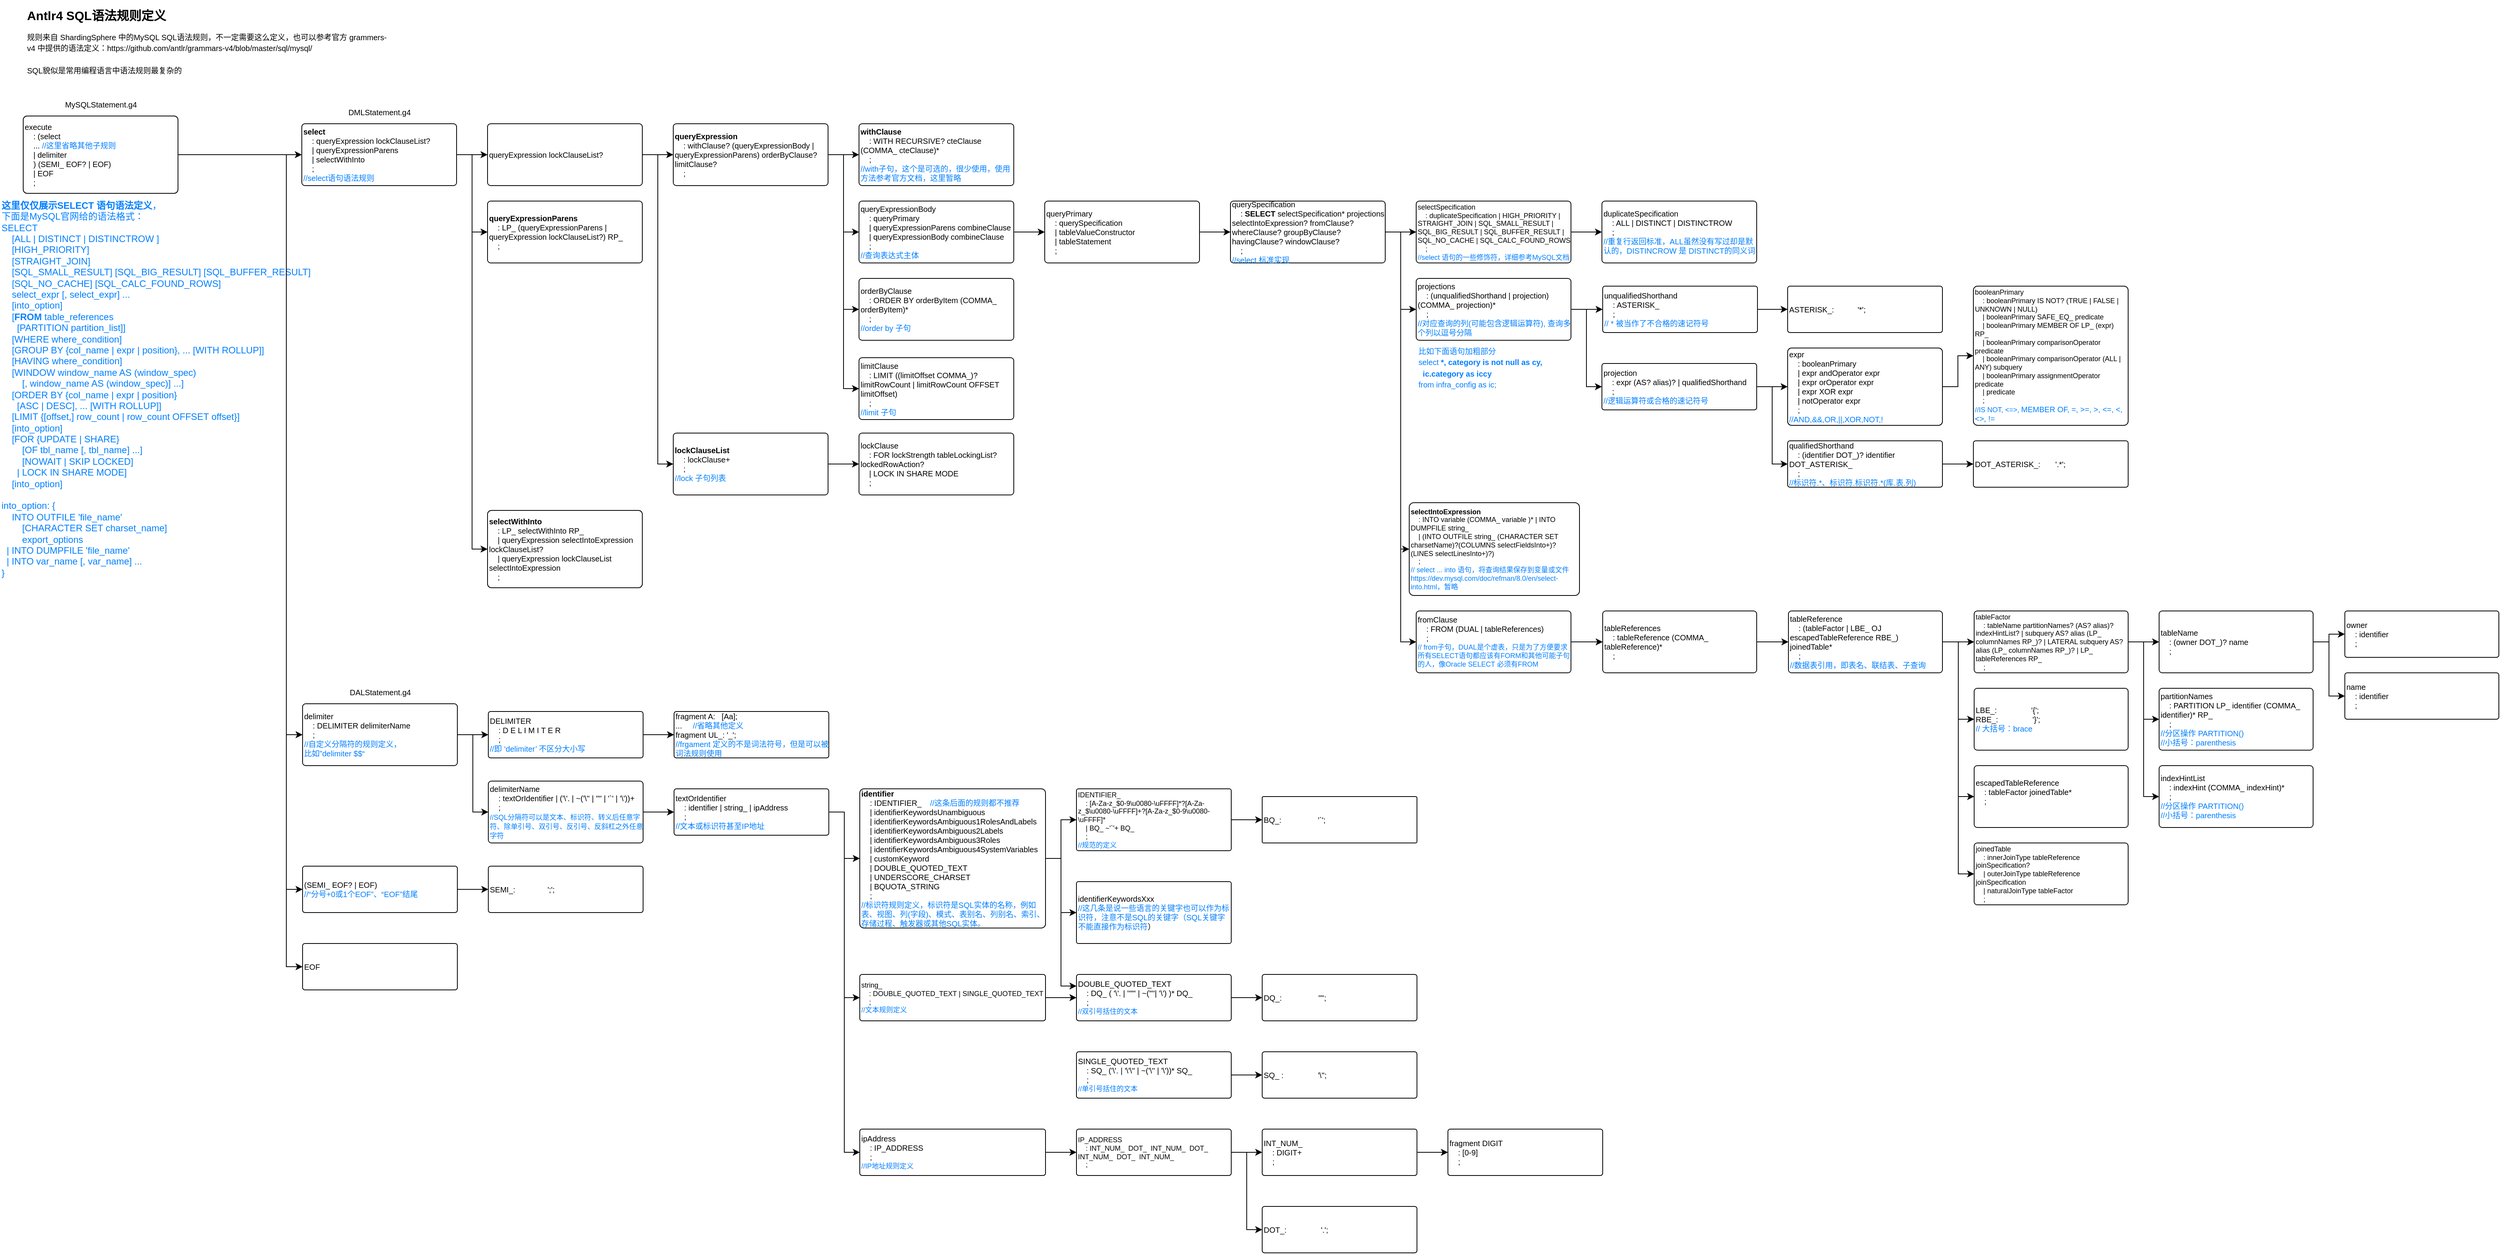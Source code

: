 <mxfile version="21.6.5" type="device">
  <diagram name="第 1 页" id="Ph_wa5bQFctH6rdIdZy6">
    <mxGraphModel dx="849" dy="527" grid="1" gridSize="10" guides="1" tooltips="1" connect="1" arrows="1" fold="1" page="1" pageScale="1" pageWidth="827" pageHeight="1169" math="0" shadow="0">
      <root>
        <mxCell id="0" />
        <mxCell id="1" parent="0" />
        <mxCell id="wCvZlQ1-VVe6W81RQQVx-80" value="&lt;div&gt;&lt;font color=&quot;#007fff&quot;&gt;&lt;b&gt;这里仅仅展示SELECT 语句语法定义&lt;/b&gt;，&lt;/font&gt;&lt;/div&gt;&lt;div&gt;&lt;font color=&quot;#007fff&quot;&gt;下面是MySQL官网给的语法格式：&lt;br&gt;&lt;/font&gt;&lt;/div&gt;&lt;div&gt;&lt;font color=&quot;#007fff&quot;&gt;SELECT&lt;/font&gt;&lt;/div&gt;&lt;div&gt;&lt;font color=&quot;#007fff&quot;&gt;&amp;nbsp; &amp;nbsp; [ALL | DISTINCT | DISTINCTROW ]&lt;/font&gt;&lt;/div&gt;&lt;div&gt;&lt;font color=&quot;#007fff&quot;&gt;&amp;nbsp; &amp;nbsp; [HIGH_PRIORITY]&lt;/font&gt;&lt;/div&gt;&lt;div&gt;&lt;font color=&quot;#007fff&quot;&gt;&amp;nbsp; &amp;nbsp; [STRAIGHT_JOIN]&lt;/font&gt;&lt;/div&gt;&lt;div&gt;&lt;font color=&quot;#007fff&quot;&gt;&amp;nbsp; &amp;nbsp; [SQL_SMALL_RESULT] [SQL_BIG_RESULT] [SQL_BUFFER_RESULT]&lt;/font&gt;&lt;/div&gt;&lt;div&gt;&lt;font color=&quot;#007fff&quot;&gt;&amp;nbsp; &amp;nbsp; [SQL_NO_CACHE] [SQL_CALC_FOUND_ROWS]&lt;/font&gt;&lt;/div&gt;&lt;div&gt;&lt;font color=&quot;#007fff&quot;&gt;&amp;nbsp; &amp;nbsp; select_expr [, select_expr] ...&lt;/font&gt;&lt;/div&gt;&lt;div&gt;&lt;font color=&quot;#007fff&quot;&gt;&amp;nbsp; &amp;nbsp; [into_option]&lt;/font&gt;&lt;/div&gt;&lt;div&gt;&lt;font color=&quot;#007fff&quot;&gt;&amp;nbsp; &amp;nbsp; [&lt;b&gt;FROM&lt;/b&gt; table_references&lt;/font&gt;&lt;/div&gt;&lt;div&gt;&lt;font color=&quot;#007fff&quot;&gt;&amp;nbsp; &amp;nbsp; &amp;nbsp; [PARTITION partition_list]]&lt;/font&gt;&lt;/div&gt;&lt;div&gt;&lt;font color=&quot;#007fff&quot;&gt;&amp;nbsp; &amp;nbsp; [WHERE where_condition]&lt;/font&gt;&lt;/div&gt;&lt;div&gt;&lt;font color=&quot;#007fff&quot;&gt;&amp;nbsp; &amp;nbsp; [GROUP BY {col_name | expr | position}, ... [WITH ROLLUP]]&lt;/font&gt;&lt;/div&gt;&lt;div&gt;&lt;font color=&quot;#007fff&quot;&gt;&amp;nbsp; &amp;nbsp; [HAVING where_condition]&lt;/font&gt;&lt;/div&gt;&lt;div&gt;&lt;font color=&quot;#007fff&quot;&gt;&amp;nbsp; &amp;nbsp; [WINDOW window_name AS (window_spec)&lt;/font&gt;&lt;/div&gt;&lt;div&gt;&lt;font color=&quot;#007fff&quot;&gt;&amp;nbsp; &amp;nbsp; &amp;nbsp; &amp;nbsp; [, window_name AS (window_spec)] ...]&lt;/font&gt;&lt;/div&gt;&lt;div&gt;&lt;font color=&quot;#007fff&quot;&gt;&amp;nbsp; &amp;nbsp; [ORDER BY {col_name | expr | position}&lt;/font&gt;&lt;/div&gt;&lt;div&gt;&lt;font color=&quot;#007fff&quot;&gt;&amp;nbsp; &amp;nbsp; &amp;nbsp; [ASC | DESC], ... [WITH ROLLUP]]&lt;/font&gt;&lt;/div&gt;&lt;div&gt;&lt;font color=&quot;#007fff&quot;&gt;&amp;nbsp; &amp;nbsp; [LIMIT {[offset,] row_count | row_count OFFSET offset}]&lt;/font&gt;&lt;/div&gt;&lt;div&gt;&lt;font color=&quot;#007fff&quot;&gt;&amp;nbsp; &amp;nbsp; [into_option]&lt;/font&gt;&lt;/div&gt;&lt;div&gt;&lt;font color=&quot;#007fff&quot;&gt;&amp;nbsp; &amp;nbsp; [FOR {UPDATE | SHARE}&lt;/font&gt;&lt;/div&gt;&lt;div&gt;&lt;font color=&quot;#007fff&quot;&gt;&amp;nbsp; &amp;nbsp; &amp;nbsp; &amp;nbsp; [OF tbl_name [, tbl_name] ...]&lt;/font&gt;&lt;/div&gt;&lt;div&gt;&lt;font color=&quot;#007fff&quot;&gt;&amp;nbsp; &amp;nbsp; &amp;nbsp; &amp;nbsp; [NOWAIT | SKIP LOCKED]&lt;/font&gt;&lt;/div&gt;&lt;div&gt;&lt;font color=&quot;#007fff&quot;&gt;&amp;nbsp; &amp;nbsp; &amp;nbsp; | LOCK IN SHARE MODE]&lt;/font&gt;&lt;/div&gt;&lt;div&gt;&lt;font color=&quot;#007fff&quot;&gt;&amp;nbsp; &amp;nbsp; [into_option]&lt;/font&gt;&lt;/div&gt;&lt;div&gt;&lt;font color=&quot;#007fff&quot;&gt;&lt;br&gt;&lt;/font&gt;&lt;/div&gt;&lt;div&gt;&lt;font color=&quot;#007fff&quot;&gt;into_option: {&lt;/font&gt;&lt;/div&gt;&lt;div&gt;&lt;font color=&quot;#007fff&quot;&gt;&amp;nbsp; &amp;nbsp; INTO OUTFILE &#39;file_name&#39;&lt;/font&gt;&lt;/div&gt;&lt;div&gt;&lt;font color=&quot;#007fff&quot;&gt;&amp;nbsp; &amp;nbsp; &amp;nbsp; &amp;nbsp; [CHARACTER SET charset_name]&lt;/font&gt;&lt;/div&gt;&lt;div&gt;&lt;font color=&quot;#007fff&quot;&gt;&amp;nbsp; &amp;nbsp; &amp;nbsp; &amp;nbsp; export_options&lt;/font&gt;&lt;/div&gt;&lt;div&gt;&lt;font color=&quot;#007fff&quot;&gt;&amp;nbsp; | INTO DUMPFILE &#39;file_name&#39;&lt;/font&gt;&lt;/div&gt;&lt;div&gt;&lt;font color=&quot;#007fff&quot;&gt;&amp;nbsp; | INTO var_name [, var_name] ...&lt;/font&gt;&lt;/div&gt;&lt;div&gt;&lt;font color=&quot;#007fff&quot;&gt;}&lt;/font&gt;&lt;/div&gt;" style="text;html=1;strokeColor=none;fillColor=none;align=left;verticalAlign=middle;whiteSpace=wrap;rounded=0;" parent="1" vertex="1">
          <mxGeometry x="10" y="260" width="420" height="505" as="geometry" />
        </mxCell>
        <mxCell id="wCvZlQ1-VVe6W81RQQVx-1" value="&lt;h1 style=&quot;font-size: 16px;&quot;&gt;&lt;font style=&quot;font-size: 16px;&quot;&gt;Antlr4 SQL语法规则定义&lt;/font&gt;&lt;/h1&gt;&lt;div&gt;&lt;font style=&quot;font-size: 10px;&quot;&gt;规则来自 ShardingSphere 中的MySQL SQL语法规则，不一定需要这么定义，也可以参考官方 grammers-v4 中提供的语法定义：https://github.com/antlr/grammars-v4/blob/master/sql/mysql/&lt;/font&gt;&lt;/div&gt;&lt;div&gt;&lt;font style=&quot;font-size: 10px;&quot;&gt;&lt;br&gt;&lt;/font&gt;&lt;/div&gt;&lt;div&gt;&lt;font style=&quot;font-size: 10px;&quot;&gt;SQL貌似是常用编程语言中语法规则最复杂的&lt;/font&gt;&lt;/div&gt;" style="text;html=1;strokeColor=none;fillColor=none;spacing=5;spacingTop=-20;whiteSpace=wrap;overflow=hidden;rounded=0;" parent="1" vertex="1">
          <mxGeometry x="40" y="20" width="480" height="100" as="geometry" />
        </mxCell>
        <mxCell id="wCvZlQ1-VVe6W81RQQVx-6" value="" style="edgeStyle=orthogonalEdgeStyle;rounded=0;orthogonalLoop=1;jettySize=auto;html=1;fontSize=10;" parent="1" source="wCvZlQ1-VVe6W81RQQVx-2" target="wCvZlQ1-VVe6W81RQQVx-5" edge="1">
          <mxGeometry relative="1" as="geometry" />
        </mxCell>
        <mxCell id="wCvZlQ1-VVe6W81RQQVx-11" style="edgeStyle=orthogonalEdgeStyle;rounded=0;orthogonalLoop=1;jettySize=auto;html=1;exitX=1;exitY=0.5;exitDx=0;exitDy=0;entryX=0;entryY=0.5;entryDx=0;entryDy=0;fontSize=10;" parent="1" source="wCvZlQ1-VVe6W81RQQVx-2" target="wCvZlQ1-VVe6W81RQQVx-9" edge="1">
          <mxGeometry relative="1" as="geometry">
            <Array as="points">
              <mxPoint x="380" y="210" />
              <mxPoint x="380" y="960" />
            </Array>
          </mxGeometry>
        </mxCell>
        <mxCell id="wCvZlQ1-VVe6W81RQQVx-20" style="edgeStyle=orthogonalEdgeStyle;rounded=0;orthogonalLoop=1;jettySize=auto;html=1;exitX=1;exitY=0.5;exitDx=0;exitDy=0;entryX=0;entryY=0.5;entryDx=0;entryDy=0;" parent="1" source="wCvZlQ1-VVe6W81RQQVx-2" target="wCvZlQ1-VVe6W81RQQVx-18" edge="1">
          <mxGeometry relative="1" as="geometry">
            <Array as="points">
              <mxPoint x="380" y="210" />
              <mxPoint x="380" y="1160" />
            </Array>
          </mxGeometry>
        </mxCell>
        <mxCell id="wCvZlQ1-VVe6W81RQQVx-25" style="edgeStyle=orthogonalEdgeStyle;rounded=0;orthogonalLoop=1;jettySize=auto;html=1;exitX=1;exitY=0.5;exitDx=0;exitDy=0;entryX=0;entryY=0.5;entryDx=0;entryDy=0;" parent="1" source="wCvZlQ1-VVe6W81RQQVx-2" target="wCvZlQ1-VVe6W81RQQVx-23" edge="1">
          <mxGeometry relative="1" as="geometry">
            <Array as="points">
              <mxPoint x="380" y="210" />
              <mxPoint x="380" y="1260" />
            </Array>
          </mxGeometry>
        </mxCell>
        <mxCell id="wCvZlQ1-VVe6W81RQQVx-2" value="&lt;div style=&quot;font-size: 10px;&quot;&gt;&lt;font style=&quot;font-size: 10px;&quot;&gt;execute&lt;/font&gt;&lt;/div&gt;&lt;div style=&quot;font-size: 10px;&quot;&gt;&lt;font style=&quot;font-size: 10px;&quot;&gt;&amp;nbsp; &amp;nbsp; : (select&lt;/font&gt;&lt;/div&gt;&lt;div style=&quot;font-size: 10px;&quot;&gt;&lt;font style=&quot;font-size: 10px;&quot;&gt;&amp;nbsp; &amp;nbsp; ... &lt;font color=&quot;#007fff&quot; style=&quot;font-size: 10px;&quot;&gt;//这里省略其他子规则&lt;/font&gt;&lt;/font&gt;&lt;/div&gt;&lt;div style=&quot;font-size: 10px;&quot;&gt;&lt;font style=&quot;font-size: 10px;&quot;&gt;&amp;nbsp; &amp;nbsp; | delimiter&lt;/font&gt;&lt;/div&gt;&lt;div style=&quot;font-size: 10px;&quot;&gt;&lt;font style=&quot;font-size: 10px;&quot;&gt;&amp;nbsp; &amp;nbsp; ) (SEMI_ EOF? | EOF)&lt;/font&gt;&lt;/div&gt;&lt;div style=&quot;font-size: 10px;&quot;&gt;&lt;font style=&quot;font-size: 10px;&quot;&gt;&amp;nbsp; &amp;nbsp; | EOF&lt;/font&gt;&lt;/div&gt;&lt;div style=&quot;font-size: 10px;&quot;&gt;&lt;font style=&quot;font-size: 10px;&quot;&gt;&amp;nbsp; &amp;nbsp; ;&lt;/font&gt;&lt;/div&gt;" style="rounded=1;whiteSpace=wrap;html=1;align=left;arcSize=5;fontSize=10;" parent="1" vertex="1">
          <mxGeometry x="40" y="160" width="200" height="100" as="geometry" />
        </mxCell>
        <mxCell id="wCvZlQ1-VVe6W81RQQVx-4" value="MySQLStatement.g4" style="text;html=1;align=center;verticalAlign=middle;resizable=0;points=[];autosize=1;strokeColor=none;fillColor=none;fontSize=10;" parent="1" vertex="1">
          <mxGeometry x="80" y="130" width="120" height="30" as="geometry" />
        </mxCell>
        <mxCell id="wCvZlQ1-VVe6W81RQQVx-57" value="" style="edgeStyle=orthogonalEdgeStyle;rounded=0;orthogonalLoop=1;jettySize=auto;html=1;" parent="1" source="wCvZlQ1-VVe6W81RQQVx-5" target="wCvZlQ1-VVe6W81RQQVx-56" edge="1">
          <mxGeometry relative="1" as="geometry" />
        </mxCell>
        <mxCell id="wCvZlQ1-VVe6W81RQQVx-69" value="" style="edgeStyle=orthogonalEdgeStyle;rounded=0;orthogonalLoop=1;jettySize=auto;html=1;entryX=0;entryY=0.5;entryDx=0;entryDy=0;" parent="1" source="wCvZlQ1-VVe6W81RQQVx-5" target="wCvZlQ1-VVe6W81RQQVx-68" edge="1">
          <mxGeometry relative="1" as="geometry">
            <Array as="points">
              <mxPoint x="620" y="210" />
              <mxPoint x="620" y="310" />
            </Array>
          </mxGeometry>
        </mxCell>
        <mxCell id="wCvZlQ1-VVe6W81RQQVx-71" style="edgeStyle=orthogonalEdgeStyle;rounded=0;orthogonalLoop=1;jettySize=auto;html=1;exitX=1;exitY=0.5;exitDx=0;exitDy=0;entryX=0;entryY=0.5;entryDx=0;entryDy=0;" parent="1" source="wCvZlQ1-VVe6W81RQQVx-5" target="wCvZlQ1-VVe6W81RQQVx-70" edge="1">
          <mxGeometry relative="1" as="geometry" />
        </mxCell>
        <mxCell id="wCvZlQ1-VVe6W81RQQVx-5" value="&lt;div style=&quot;font-size: 10px;&quot;&gt;&lt;div style=&quot;font-size: 10px;&quot;&gt;&lt;b&gt;select&lt;/b&gt;&lt;/div&gt;&lt;div style=&quot;font-size: 10px;&quot;&gt;&amp;nbsp; &amp;nbsp; : queryExpression lockClauseList?&lt;/div&gt;&lt;div style=&quot;font-size: 10px;&quot;&gt;&amp;nbsp; &amp;nbsp; | queryExpressionParens&lt;/div&gt;&lt;div style=&quot;font-size: 10px;&quot;&gt;&amp;nbsp; &amp;nbsp; | selectWithInto&lt;/div&gt;&lt;div style=&quot;font-size: 10px;&quot;&gt;&amp;nbsp; &amp;nbsp; ;&lt;/div&gt;&lt;div style=&quot;font-size: 10px;&quot;&gt;&lt;font color=&quot;#007fff&quot;&gt;//select语句语法规则&lt;/font&gt;&lt;/div&gt;&lt;/div&gt;" style="rounded=1;whiteSpace=wrap;html=1;align=left;arcSize=5;fontSize=10;" parent="1" vertex="1">
          <mxGeometry x="400" y="170" width="200" height="80" as="geometry" />
        </mxCell>
        <mxCell id="wCvZlQ1-VVe6W81RQQVx-15" value="" style="edgeStyle=orthogonalEdgeStyle;rounded=0;orthogonalLoop=1;jettySize=auto;html=1;fontSize=10;" parent="1" source="wCvZlQ1-VVe6W81RQQVx-9" target="wCvZlQ1-VVe6W81RQQVx-14" edge="1">
          <mxGeometry relative="1" as="geometry" />
        </mxCell>
        <mxCell id="wCvZlQ1-VVe6W81RQQVx-28" style="edgeStyle=orthogonalEdgeStyle;rounded=0;orthogonalLoop=1;jettySize=auto;html=1;exitX=1;exitY=0.5;exitDx=0;exitDy=0;entryX=0;entryY=0.5;entryDx=0;entryDy=0;" parent="1" source="wCvZlQ1-VVe6W81RQQVx-9" target="wCvZlQ1-VVe6W81RQQVx-26" edge="1">
          <mxGeometry relative="1" as="geometry" />
        </mxCell>
        <mxCell id="wCvZlQ1-VVe6W81RQQVx-9" value="&lt;div style=&quot;font-size: 10px;&quot;&gt;&lt;div style=&quot;font-size: 10px;&quot;&gt;delimiter&lt;/div&gt;&lt;div style=&quot;font-size: 10px;&quot;&gt;&amp;nbsp; &amp;nbsp; : DELIMITER delimiterName&lt;/div&gt;&lt;div style=&quot;font-size: 10px;&quot;&gt;&amp;nbsp; &amp;nbsp; ;&lt;/div&gt;&lt;div style=&quot;font-size: 10px;&quot;&gt;&lt;font color=&quot;#007fff&quot;&gt;//自定义分隔符的规则定义，&lt;/font&gt;&lt;/div&gt;&lt;div style=&quot;font-size: 10px;&quot;&gt;&lt;font color=&quot;#007fff&quot;&gt;比如”delimiter $$“&lt;/font&gt;&lt;/div&gt;&lt;/div&gt;" style="rounded=1;whiteSpace=wrap;html=1;align=left;arcSize=5;fontSize=10;" parent="1" vertex="1">
          <mxGeometry x="401" y="920" width="200" height="80" as="geometry" />
        </mxCell>
        <mxCell id="wCvZlQ1-VVe6W81RQQVx-12" value="DMLStatement.g4" style="text;html=1;align=center;verticalAlign=middle;resizable=0;points=[];autosize=1;strokeColor=none;fillColor=none;fontSize=10;" parent="1" vertex="1">
          <mxGeometry x="450" y="140" width="100" height="30" as="geometry" />
        </mxCell>
        <mxCell id="wCvZlQ1-VVe6W81RQQVx-13" value="DALStatement.g4" style="text;html=1;align=center;verticalAlign=middle;resizable=0;points=[];autosize=1;strokeColor=none;fillColor=none;fontSize=10;" parent="1" vertex="1">
          <mxGeometry x="451" y="890" width="100" height="30" as="geometry" />
        </mxCell>
        <mxCell id="wCvZlQ1-VVe6W81RQQVx-17" value="" style="edgeStyle=orthogonalEdgeStyle;rounded=0;orthogonalLoop=1;jettySize=auto;html=1;" parent="1" source="wCvZlQ1-VVe6W81RQQVx-14" target="wCvZlQ1-VVe6W81RQQVx-16" edge="1">
          <mxGeometry relative="1" as="geometry" />
        </mxCell>
        <mxCell id="wCvZlQ1-VVe6W81RQQVx-14" value="&lt;div style=&quot;font-size: 10px;&quot;&gt;&lt;div style=&quot;font-size: 10px;&quot;&gt;DELIMITER&lt;/div&gt;&lt;div style=&quot;font-size: 10px;&quot;&gt;&lt;span style=&quot;font-size: 10px;&quot;&gt;&amp;nbsp; &amp;nbsp; : D E L I M I T E R&lt;/span&gt;&lt;/div&gt;&lt;div style=&quot;font-size: 10px;&quot;&gt;&lt;span style=&quot;font-size: 10px;&quot;&gt;&amp;nbsp; &amp;nbsp; ;&lt;/span&gt;&lt;/div&gt;&lt;div style=&quot;font-size: 10px;&quot;&gt;&lt;font color=&quot;#007fff&quot;&gt;//即 ‘delimiter’ 不区分大小写&lt;/font&gt;&lt;/div&gt;&lt;/div&gt;" style="rounded=1;whiteSpace=wrap;html=1;align=left;arcSize=5;fontSize=10;" parent="1" vertex="1">
          <mxGeometry x="641" y="930" width="200" height="60" as="geometry" />
        </mxCell>
        <mxCell id="wCvZlQ1-VVe6W81RQQVx-16" value="&lt;div style=&quot;&quot;&gt;&lt;div style=&quot;&quot;&gt;fragment A:&amp;nbsp; &amp;nbsp;[Aa];&lt;br&gt;&lt;/div&gt;&lt;div style=&quot;&quot;&gt;...&lt;span style=&quot;white-space: pre;&quot;&gt;&#x9;&lt;/span&gt;&lt;font color=&quot;#007fff&quot;&gt;//省略其他定义&lt;/font&gt;&lt;/div&gt;&lt;div style=&quot;&quot;&gt;fragment UL_: &#39;_&#39;;&lt;br&gt;&lt;/div&gt;&lt;div style=&quot;&quot;&gt;&lt;font color=&quot;#007fff&quot;&gt;//frgament 定义的不是词法符号，但是可以被词法规则使用&lt;/font&gt;&lt;/div&gt;&lt;/div&gt;" style="rounded=1;whiteSpace=wrap;html=1;align=left;arcSize=5;fontSize=10;" parent="1" vertex="1">
          <mxGeometry x="881" y="930" width="200" height="60" as="geometry" />
        </mxCell>
        <mxCell id="wCvZlQ1-VVe6W81RQQVx-22" value="" style="edgeStyle=orthogonalEdgeStyle;rounded=0;orthogonalLoop=1;jettySize=auto;html=1;" parent="1" source="wCvZlQ1-VVe6W81RQQVx-18" target="wCvZlQ1-VVe6W81RQQVx-21" edge="1">
          <mxGeometry relative="1" as="geometry" />
        </mxCell>
        <mxCell id="wCvZlQ1-VVe6W81RQQVx-18" value="&lt;div style=&quot;&quot;&gt;&lt;div style=&quot;&quot;&gt;(SEMI_ EOF? | EOF)&lt;/div&gt;&lt;div style=&quot;&quot;&gt;&lt;font color=&quot;#007fff&quot;&gt;//“分号+0或1个EOF”、“EOF”结尾&lt;/font&gt;&lt;/div&gt;&lt;/div&gt;" style="rounded=1;whiteSpace=wrap;html=1;align=left;arcSize=5;fontSize=10;" parent="1" vertex="1">
          <mxGeometry x="401" y="1130" width="200" height="60" as="geometry" />
        </mxCell>
        <mxCell id="wCvZlQ1-VVe6W81RQQVx-21" value="&lt;div style=&quot;&quot;&gt;&lt;div style=&quot;&quot;&gt;SEMI_:&amp;nbsp; &amp;nbsp; &amp;nbsp; &amp;nbsp; &amp;nbsp; &amp;nbsp; &amp;nbsp; &amp;nbsp;&#39;;&#39;;&lt;br&gt;&lt;/div&gt;&lt;/div&gt;" style="rounded=1;whiteSpace=wrap;html=1;align=left;arcSize=5;fontSize=10;" parent="1" vertex="1">
          <mxGeometry x="641" y="1130" width="200" height="60" as="geometry" />
        </mxCell>
        <mxCell id="wCvZlQ1-VVe6W81RQQVx-23" value="&lt;div style=&quot;&quot;&gt;&lt;div style=&quot;&quot;&gt;EOF&lt;br&gt;&lt;/div&gt;&lt;/div&gt;" style="rounded=1;whiteSpace=wrap;html=1;align=left;arcSize=5;fontSize=10;" parent="1" vertex="1">
          <mxGeometry x="401" y="1230" width="200" height="60" as="geometry" />
        </mxCell>
        <mxCell id="wCvZlQ1-VVe6W81RQQVx-30" value="" style="edgeStyle=orthogonalEdgeStyle;rounded=0;orthogonalLoop=1;jettySize=auto;html=1;" parent="1" source="wCvZlQ1-VVe6W81RQQVx-26" target="wCvZlQ1-VVe6W81RQQVx-29" edge="1">
          <mxGeometry relative="1" as="geometry" />
        </mxCell>
        <mxCell id="wCvZlQ1-VVe6W81RQQVx-26" value="&lt;div style=&quot;&quot;&gt;&lt;div style=&quot;&quot;&gt;&lt;div style=&quot;font-size: 10px;&quot;&gt;delimiterName&lt;/div&gt;&lt;div style=&quot;font-size: 10px;&quot;&gt;&amp;nbsp; &amp;nbsp; : textOrIdentifier | (&#39;\\&#39;. | ~(&#39;\&#39;&#39; | &#39;&quot;&#39; | &#39;`&#39; | &#39;\\&#39;))+&lt;/div&gt;&lt;div style=&quot;font-size: 10px;&quot;&gt;&amp;nbsp; &amp;nbsp; ;&amp;nbsp;&lt;/div&gt;&lt;div style=&quot;&quot;&gt;&lt;font color=&quot;#007fff&quot; style=&quot;font-size: 9px;&quot;&gt;//SQL分隔符可以是文本、标识符、转义后任意字符、除单引号、双引号、反引号、反斜杠之外任意字符&lt;/font&gt;&lt;/div&gt;&lt;/div&gt;&lt;/div&gt;" style="rounded=1;whiteSpace=wrap;html=1;align=left;arcSize=5;fontSize=10;" parent="1" vertex="1">
          <mxGeometry x="641" y="1020" width="200" height="80" as="geometry" />
        </mxCell>
        <mxCell id="wCvZlQ1-VVe6W81RQQVx-32" value="" style="edgeStyle=orthogonalEdgeStyle;rounded=0;orthogonalLoop=1;jettySize=auto;html=1;" parent="1" source="wCvZlQ1-VVe6W81RQQVx-29" target="wCvZlQ1-VVe6W81RQQVx-31" edge="1">
          <mxGeometry relative="1" as="geometry" />
        </mxCell>
        <mxCell id="wCvZlQ1-VVe6W81RQQVx-37" style="edgeStyle=orthogonalEdgeStyle;rounded=0;orthogonalLoop=1;jettySize=auto;html=1;exitX=1;exitY=0.5;exitDx=0;exitDy=0;entryX=0;entryY=0.5;entryDx=0;entryDy=0;" parent="1" source="wCvZlQ1-VVe6W81RQQVx-29" target="wCvZlQ1-VVe6W81RQQVx-33" edge="1">
          <mxGeometry relative="1" as="geometry" />
        </mxCell>
        <mxCell id="wCvZlQ1-VVe6W81RQQVx-42" style="edgeStyle=orthogonalEdgeStyle;rounded=0;orthogonalLoop=1;jettySize=auto;html=1;exitX=1;exitY=0.5;exitDx=0;exitDy=0;entryX=0;entryY=0.5;entryDx=0;entryDy=0;" parent="1" source="wCvZlQ1-VVe6W81RQQVx-29" target="wCvZlQ1-VVe6W81RQQVx-40" edge="1">
          <mxGeometry relative="1" as="geometry" />
        </mxCell>
        <mxCell id="wCvZlQ1-VVe6W81RQQVx-29" value="&lt;div style=&quot;&quot;&gt;&lt;div style=&quot;&quot;&gt;&lt;div style=&quot;&quot;&gt;&lt;div style=&quot;&quot;&gt;textOrIdentifier&lt;/div&gt;&lt;div style=&quot;&quot;&gt;&amp;nbsp; &amp;nbsp; : identifier | string_ | ipAddress&lt;/div&gt;&lt;div style=&quot;&quot;&gt;&amp;nbsp; &amp;nbsp; ;&lt;/div&gt;&lt;div style=&quot;&quot;&gt;&lt;font color=&quot;#007fff&quot;&gt;//文本或标识符甚至IP地址&lt;/font&gt;&lt;/div&gt;&lt;/div&gt;&lt;/div&gt;&lt;/div&gt;" style="rounded=1;whiteSpace=wrap;html=1;align=left;arcSize=5;fontSize=10;" parent="1" vertex="1">
          <mxGeometry x="881" y="1030" width="200" height="60" as="geometry" />
        </mxCell>
        <mxCell id="wCvZlQ1-VVe6W81RQQVx-59" value="" style="edgeStyle=orthogonalEdgeStyle;rounded=0;orthogonalLoop=1;jettySize=auto;html=1;" parent="1" source="wCvZlQ1-VVe6W81RQQVx-31" target="wCvZlQ1-VVe6W81RQQVx-58" edge="1">
          <mxGeometry relative="1" as="geometry" />
        </mxCell>
        <mxCell id="wCvZlQ1-VVe6W81RQQVx-62" style="edgeStyle=orthogonalEdgeStyle;rounded=0;orthogonalLoop=1;jettySize=auto;html=1;exitX=1;exitY=0.5;exitDx=0;exitDy=0;entryX=0;entryY=0.25;entryDx=0;entryDy=0;" parent="1" source="wCvZlQ1-VVe6W81RQQVx-31" target="wCvZlQ1-VVe6W81RQQVx-35" edge="1">
          <mxGeometry relative="1" as="geometry" />
        </mxCell>
        <mxCell id="wCvZlQ1-VVe6W81RQQVx-65" style="edgeStyle=orthogonalEdgeStyle;rounded=0;orthogonalLoop=1;jettySize=auto;html=1;exitX=1;exitY=0.5;exitDx=0;exitDy=0;" parent="1" source="wCvZlQ1-VVe6W81RQQVx-31" target="wCvZlQ1-VVe6W81RQQVx-63" edge="1">
          <mxGeometry relative="1" as="geometry" />
        </mxCell>
        <mxCell id="wCvZlQ1-VVe6W81RQQVx-31" value="&lt;div style=&quot;&quot;&gt;&lt;div style=&quot;&quot;&gt;&lt;div style=&quot;&quot;&gt;&lt;div style=&quot;&quot;&gt;&lt;div&gt;&lt;b&gt;identifier&lt;/b&gt;&lt;/div&gt;&lt;div&gt;&amp;nbsp; &amp;nbsp; : IDENTIFIER_&lt;span style=&quot;white-space: pre;&quot;&gt;&#x9;&lt;/span&gt;&lt;font color=&quot;#007fff&quot;&gt;//这条后面的规则都不推荐&lt;/font&gt;&lt;/div&gt;&lt;div&gt;&amp;nbsp; &amp;nbsp; | identifierKeywordsUnambiguous&lt;/div&gt;&lt;div&gt;&amp;nbsp; &amp;nbsp; | identifierKeywordsAmbiguous1RolesAndLabels&lt;/div&gt;&lt;div&gt;&amp;nbsp; &amp;nbsp; | identifierKeywordsAmbiguous2Labels&lt;/div&gt;&lt;div&gt;&amp;nbsp; &amp;nbsp; | identifierKeywordsAmbiguous3Roles&lt;/div&gt;&lt;div&gt;&amp;nbsp; &amp;nbsp; | identifierKeywordsAmbiguous4SystemVariables&lt;/div&gt;&lt;div&gt;&amp;nbsp; &amp;nbsp; | customKeyword&lt;/div&gt;&lt;div&gt;&amp;nbsp; &amp;nbsp; | DOUBLE_QUOTED_TEXT&lt;/div&gt;&lt;div&gt;&amp;nbsp; &amp;nbsp; | UNDERSCORE_CHARSET&lt;/div&gt;&lt;div&gt;&amp;nbsp; &amp;nbsp; | BQUOTA_STRING&lt;/div&gt;&lt;div&gt;&amp;nbsp; &amp;nbsp; ;&lt;/div&gt;&lt;/div&gt;&lt;div style=&quot;&quot;&gt;&lt;font style=&quot;font-size: 10px;&quot; color=&quot;#007fff&quot;&gt;//标识符规则定义，&lt;/font&gt;&lt;font color=&quot;#007fff&quot;&gt;标识符是SQL实体的名称，例如表、视图、列(字段)、模式、表别名、列别名、索引、存储过程、触发器或其他SQL实体。&lt;/font&gt;&lt;/div&gt;&lt;/div&gt;&lt;/div&gt;&lt;/div&gt;" style="rounded=1;whiteSpace=wrap;html=1;align=left;arcSize=3;fontSize=10;" parent="1" vertex="1">
          <mxGeometry x="1121" y="1030" width="240" height="180" as="geometry" />
        </mxCell>
        <mxCell id="wCvZlQ1-VVe6W81RQQVx-36" value="" style="edgeStyle=orthogonalEdgeStyle;rounded=0;orthogonalLoop=1;jettySize=auto;html=1;" parent="1" source="wCvZlQ1-VVe6W81RQQVx-33" target="wCvZlQ1-VVe6W81RQQVx-35" edge="1">
          <mxGeometry relative="1" as="geometry" />
        </mxCell>
        <mxCell id="wCvZlQ1-VVe6W81RQQVx-33" value="&lt;div style=&quot;&quot;&gt;&lt;div style=&quot;font-size: 9px;&quot;&gt;&lt;div style=&quot;&quot;&gt;&lt;div style=&quot;&quot;&gt;&lt;div&gt;string_&lt;/div&gt;&lt;div&gt;&amp;nbsp; &amp;nbsp; : DOUBLE_QUOTED_TEXT | SINGLE_QUOTED_TEXT&lt;/div&gt;&lt;div&gt;&amp;nbsp; &amp;nbsp; ;&lt;/div&gt;&lt;/div&gt;&lt;div style=&quot;&quot;&gt;&lt;font style=&quot;font-size: 9px;&quot; color=&quot;#007fff&quot;&gt;//文本规则定义&lt;/font&gt;&lt;/div&gt;&lt;/div&gt;&lt;/div&gt;&lt;/div&gt;" style="rounded=1;whiteSpace=wrap;html=1;align=left;arcSize=5;fontSize=10;" parent="1" vertex="1">
          <mxGeometry x="1121" y="1270" width="240" height="60" as="geometry" />
        </mxCell>
        <mxCell id="wCvZlQ1-VVe6W81RQQVx-53" value="" style="edgeStyle=orthogonalEdgeStyle;rounded=0;orthogonalLoop=1;jettySize=auto;html=1;" parent="1" source="wCvZlQ1-VVe6W81RQQVx-35" target="wCvZlQ1-VVe6W81RQQVx-52" edge="1">
          <mxGeometry relative="1" as="geometry" />
        </mxCell>
        <mxCell id="wCvZlQ1-VVe6W81RQQVx-35" value="&lt;div style=&quot;&quot;&gt;&lt;div style=&quot;&quot;&gt;&lt;div style=&quot;&quot;&gt;&lt;div style=&quot;&quot;&gt;&lt;div style=&quot;&quot;&gt;&lt;font size=&quot;1&quot;&gt;DOUBLE_QUOTED_TEXT&lt;/font&gt;&lt;/div&gt;&lt;div style=&quot;&quot;&gt;&lt;font size=&quot;1&quot;&gt;&amp;nbsp; &amp;nbsp; : DQ_ ( &#39;\\&#39;. | &#39;&quot;&quot;&#39; | ~(&#39;&quot;&#39;| &#39;\\&#39;) )* DQ_&lt;/font&gt;&lt;/div&gt;&lt;div style=&quot;&quot;&gt;&lt;font size=&quot;1&quot;&gt;&amp;nbsp; &amp;nbsp; ;&lt;/font&gt;&lt;/div&gt;&lt;/div&gt;&lt;div style=&quot;font-size: 9px;&quot;&gt;&lt;font style=&quot;font-size: 9px;&quot; color=&quot;#007fff&quot;&gt;//双引号括住的文本&lt;/font&gt;&lt;/div&gt;&lt;/div&gt;&lt;/div&gt;&lt;/div&gt;" style="rounded=1;whiteSpace=wrap;html=1;align=left;arcSize=5;fontSize=10;" parent="1" vertex="1">
          <mxGeometry x="1401" y="1270" width="200" height="60" as="geometry" />
        </mxCell>
        <mxCell id="wCvZlQ1-VVe6W81RQQVx-55" value="" style="edgeStyle=orthogonalEdgeStyle;rounded=0;orthogonalLoop=1;jettySize=auto;html=1;" parent="1" source="wCvZlQ1-VVe6W81RQQVx-38" target="wCvZlQ1-VVe6W81RQQVx-54" edge="1">
          <mxGeometry relative="1" as="geometry" />
        </mxCell>
        <mxCell id="wCvZlQ1-VVe6W81RQQVx-38" value="&lt;div style=&quot;&quot;&gt;&lt;div style=&quot;&quot;&gt;&lt;div style=&quot;&quot;&gt;&lt;div style=&quot;&quot;&gt;&lt;div style=&quot;&quot;&gt;&lt;div&gt;SINGLE_QUOTED_TEXT&lt;/div&gt;&lt;div&gt;&amp;nbsp; &amp;nbsp; : SQ_ (&#39;\\&#39;. | &#39;\&#39;\&#39;&#39; | ~(&#39;\&#39;&#39; | &#39;\\&#39;))* SQ_&lt;/div&gt;&lt;div&gt;&amp;nbsp; &amp;nbsp; ;&lt;/div&gt;&lt;/div&gt;&lt;/div&gt;&lt;div style=&quot;font-size: 9px;&quot;&gt;&lt;font style=&quot;font-size: 9px;&quot; color=&quot;#007fff&quot;&gt;//单引号括住的文本&lt;/font&gt;&lt;/div&gt;&lt;/div&gt;&lt;/div&gt;&lt;/div&gt;" style="rounded=1;whiteSpace=wrap;html=1;align=left;arcSize=5;fontSize=10;" parent="1" vertex="1">
          <mxGeometry x="1401" y="1370" width="200" height="60" as="geometry" />
        </mxCell>
        <mxCell id="wCvZlQ1-VVe6W81RQQVx-44" value="" style="edgeStyle=orthogonalEdgeStyle;rounded=0;orthogonalLoop=1;jettySize=auto;html=1;" parent="1" source="wCvZlQ1-VVe6W81RQQVx-40" target="wCvZlQ1-VVe6W81RQQVx-43" edge="1">
          <mxGeometry relative="1" as="geometry" />
        </mxCell>
        <mxCell id="wCvZlQ1-VVe6W81RQQVx-40" value="&lt;div style=&quot;&quot;&gt;&lt;div style=&quot;&quot;&gt;&lt;div style=&quot;&quot;&gt;&lt;div style=&quot;&quot;&gt;&lt;div style=&quot;&quot;&gt;&lt;font size=&quot;1&quot;&gt;ipAddress&lt;/font&gt;&lt;/div&gt;&lt;div style=&quot;&quot;&gt;&lt;font size=&quot;1&quot;&gt;&amp;nbsp; &amp;nbsp; : IP_ADDRESS&lt;/font&gt;&lt;/div&gt;&lt;div style=&quot;&quot;&gt;&lt;font size=&quot;1&quot;&gt;&amp;nbsp; &amp;nbsp; ;&lt;/font&gt;&lt;/div&gt;&lt;/div&gt;&lt;div style=&quot;font-size: 9px;&quot;&gt;&lt;font style=&quot;font-size: 9px;&quot; color=&quot;#007fff&quot;&gt;//IP地址规则定义&lt;/font&gt;&lt;/div&gt;&lt;/div&gt;&lt;/div&gt;&lt;/div&gt;" style="rounded=1;whiteSpace=wrap;html=1;align=left;arcSize=5;fontSize=10;" parent="1" vertex="1">
          <mxGeometry x="1121" y="1470" width="240" height="60" as="geometry" />
        </mxCell>
        <mxCell id="wCvZlQ1-VVe6W81RQQVx-46" value="" style="edgeStyle=orthogonalEdgeStyle;rounded=0;orthogonalLoop=1;jettySize=auto;html=1;" parent="1" source="wCvZlQ1-VVe6W81RQQVx-43" target="wCvZlQ1-VVe6W81RQQVx-45" edge="1">
          <mxGeometry relative="1" as="geometry" />
        </mxCell>
        <mxCell id="wCvZlQ1-VVe6W81RQQVx-49" style="edgeStyle=orthogonalEdgeStyle;rounded=0;orthogonalLoop=1;jettySize=auto;html=1;exitX=1;exitY=0.5;exitDx=0;exitDy=0;entryX=0;entryY=0.5;entryDx=0;entryDy=0;" parent="1" source="wCvZlQ1-VVe6W81RQQVx-43" target="wCvZlQ1-VVe6W81RQQVx-47" edge="1">
          <mxGeometry relative="1" as="geometry" />
        </mxCell>
        <mxCell id="wCvZlQ1-VVe6W81RQQVx-43" value="&lt;div style=&quot;&quot;&gt;&lt;div style=&quot;&quot;&gt;&lt;div style=&quot;&quot;&gt;&lt;div style=&quot;font-size: 9px;&quot;&gt;&lt;div style=&quot;&quot;&gt;&lt;div&gt;IP_ADDRESS&lt;/div&gt;&lt;div&gt;&amp;nbsp; &amp;nbsp; : INT_NUM_&amp;nbsp; DOT_&amp;nbsp; INT_NUM_&amp;nbsp; DOT_ INT_NUM_&amp;nbsp; DOT_&amp;nbsp; INT_NUM_&lt;/div&gt;&lt;div&gt;&amp;nbsp; &amp;nbsp; ;&lt;/div&gt;&lt;/div&gt;&lt;/div&gt;&lt;/div&gt;&lt;/div&gt;&lt;/div&gt;" style="rounded=1;whiteSpace=wrap;html=1;align=left;arcSize=5;fontSize=10;" parent="1" vertex="1">
          <mxGeometry x="1401" y="1470" width="200" height="60" as="geometry" />
        </mxCell>
        <mxCell id="wCvZlQ1-VVe6W81RQQVx-51" value="" style="edgeStyle=orthogonalEdgeStyle;rounded=0;orthogonalLoop=1;jettySize=auto;html=1;" parent="1" source="wCvZlQ1-VVe6W81RQQVx-45" target="wCvZlQ1-VVe6W81RQQVx-50" edge="1">
          <mxGeometry relative="1" as="geometry" />
        </mxCell>
        <mxCell id="wCvZlQ1-VVe6W81RQQVx-45" value="&lt;div style=&quot;&quot;&gt;&lt;div style=&quot;&quot;&gt;&lt;div style=&quot;&quot;&gt;&lt;div style=&quot;&quot;&gt;&lt;div style=&quot;&quot;&gt;&lt;div style=&quot;&quot;&gt;&lt;font size=&quot;1&quot;&gt;INT_NUM_&lt;/font&gt;&lt;/div&gt;&lt;div style=&quot;&quot;&gt;&lt;font size=&quot;1&quot;&gt;&amp;nbsp; &amp;nbsp; : DIGIT+&lt;/font&gt;&lt;/div&gt;&lt;div style=&quot;&quot;&gt;&lt;font size=&quot;1&quot;&gt;&amp;nbsp; &amp;nbsp; ;&lt;/font&gt;&lt;/div&gt;&lt;/div&gt;&lt;/div&gt;&lt;/div&gt;&lt;/div&gt;&lt;/div&gt;" style="rounded=1;whiteSpace=wrap;html=1;align=left;arcSize=5;fontSize=10;" parent="1" vertex="1">
          <mxGeometry x="1641" y="1470" width="200" height="60" as="geometry" />
        </mxCell>
        <mxCell id="wCvZlQ1-VVe6W81RQQVx-47" value="&lt;div style=&quot;&quot;&gt;&lt;div style=&quot;&quot;&gt;&lt;div style=&quot;&quot;&gt;&lt;div style=&quot;&quot;&gt;&lt;div style=&quot;&quot;&gt;&lt;div style=&quot;&quot;&gt;&lt;font size=&quot;1&quot;&gt;DOT_:&amp;nbsp; &amp;nbsp; &amp;nbsp; &amp;nbsp; &amp;nbsp; &amp;nbsp; &amp;nbsp; &amp;nbsp; &#39;.&#39;;&lt;/font&gt;&lt;br&gt;&lt;/div&gt;&lt;/div&gt;&lt;/div&gt;&lt;/div&gt;&lt;/div&gt;&lt;/div&gt;" style="rounded=1;whiteSpace=wrap;html=1;align=left;arcSize=5;fontSize=10;" parent="1" vertex="1">
          <mxGeometry x="1641" y="1570" width="200" height="60" as="geometry" />
        </mxCell>
        <mxCell id="wCvZlQ1-VVe6W81RQQVx-50" value="&lt;div style=&quot;&quot;&gt;&lt;div style=&quot;&quot;&gt;&lt;div style=&quot;&quot;&gt;&lt;div style=&quot;&quot;&gt;&lt;div style=&quot;&quot;&gt;&lt;div style=&quot;&quot;&gt;&lt;div&gt;fragment DIGIT&lt;/div&gt;&lt;div&gt;&amp;nbsp; &amp;nbsp; : [0-9]&lt;/div&gt;&lt;div&gt;&amp;nbsp; &amp;nbsp; ;&lt;/div&gt;&lt;/div&gt;&lt;/div&gt;&lt;/div&gt;&lt;/div&gt;&lt;/div&gt;&lt;/div&gt;" style="rounded=1;whiteSpace=wrap;html=1;align=left;arcSize=5;fontSize=10;" parent="1" vertex="1">
          <mxGeometry x="1881" y="1470" width="200" height="60" as="geometry" />
        </mxCell>
        <mxCell id="wCvZlQ1-VVe6W81RQQVx-52" value="&lt;div style=&quot;&quot;&gt;&lt;div style=&quot;&quot;&gt;&lt;div style=&quot;&quot;&gt;&lt;div style=&quot;&quot;&gt;&lt;div style=&quot;&quot;&gt;&lt;font size=&quot;1&quot;&gt;DQ_:&amp;nbsp; &amp;nbsp; &amp;nbsp; &amp;nbsp; &amp;nbsp; &amp;nbsp; &amp;nbsp; &amp;nbsp; &amp;nbsp;&#39;&quot;&#39;;&lt;/font&gt;&lt;br&gt;&lt;/div&gt;&lt;/div&gt;&lt;/div&gt;&lt;/div&gt;&lt;/div&gt;" style="rounded=1;whiteSpace=wrap;html=1;align=left;arcSize=5;fontSize=10;" parent="1" vertex="1">
          <mxGeometry x="1641" y="1270" width="200" height="60" as="geometry" />
        </mxCell>
        <mxCell id="wCvZlQ1-VVe6W81RQQVx-54" value="&lt;div style=&quot;&quot;&gt;&lt;div style=&quot;&quot;&gt;&lt;div style=&quot;&quot;&gt;&lt;div style=&quot;&quot;&gt;&lt;div style=&quot;&quot;&gt;SQ_ :&amp;nbsp; &amp;nbsp; &amp;nbsp; &amp;nbsp; &amp;nbsp; &amp;nbsp; &amp;nbsp; &amp;nbsp; &#39;\&#39;&#39;;&lt;br&gt;&lt;/div&gt;&lt;/div&gt;&lt;/div&gt;&lt;/div&gt;&lt;/div&gt;" style="rounded=1;whiteSpace=wrap;html=1;align=left;arcSize=5;fontSize=10;" parent="1" vertex="1">
          <mxGeometry x="1641" y="1370" width="200" height="60" as="geometry" />
        </mxCell>
        <mxCell id="wCvZlQ1-VVe6W81RQQVx-67" value="" style="edgeStyle=orthogonalEdgeStyle;rounded=0;orthogonalLoop=1;jettySize=auto;html=1;" parent="1" source="wCvZlQ1-VVe6W81RQQVx-56" target="wCvZlQ1-VVe6W81RQQVx-66" edge="1">
          <mxGeometry relative="1" as="geometry" />
        </mxCell>
        <mxCell id="wCvZlQ1-VVe6W81RQQVx-74" style="edgeStyle=orthogonalEdgeStyle;rounded=0;orthogonalLoop=1;jettySize=auto;html=1;exitX=1;exitY=0.5;exitDx=0;exitDy=0;entryX=0;entryY=0.5;entryDx=0;entryDy=0;" parent="1" source="wCvZlQ1-VVe6W81RQQVx-56" target="wCvZlQ1-VVe6W81RQQVx-72" edge="1">
          <mxGeometry relative="1" as="geometry" />
        </mxCell>
        <mxCell id="wCvZlQ1-VVe6W81RQQVx-56" value="&lt;div style=&quot;&quot;&gt;&lt;div style=&quot;&quot;&gt;queryExpression lockClauseList?&lt;br&gt;&lt;/div&gt;&lt;/div&gt;" style="rounded=1;whiteSpace=wrap;html=1;align=left;arcSize=5;fontSize=10;" parent="1" vertex="1">
          <mxGeometry x="640" y="170" width="200" height="80" as="geometry" />
        </mxCell>
        <mxCell id="wCvZlQ1-VVe6W81RQQVx-61" value="" style="edgeStyle=orthogonalEdgeStyle;rounded=0;orthogonalLoop=1;jettySize=auto;html=1;" parent="1" source="wCvZlQ1-VVe6W81RQQVx-58" target="wCvZlQ1-VVe6W81RQQVx-60" edge="1">
          <mxGeometry relative="1" as="geometry" />
        </mxCell>
        <mxCell id="wCvZlQ1-VVe6W81RQQVx-58" value="&lt;div style=&quot;&quot;&gt;&lt;div style=&quot;&quot;&gt;&lt;div style=&quot;font-size: 9px;&quot;&gt;&lt;div style=&quot;&quot;&gt;&lt;div&gt;IDENTIFIER_&lt;/div&gt;&lt;div&gt;&amp;nbsp; &amp;nbsp; : [A-Za-z_$0-9\u0080-\uFFFF]*?[A-Za-z_$\u0080-\uFFFF]+?[A-Za-z_$0-9\u0080-\uFFFF]*&lt;/div&gt;&lt;div&gt;&amp;nbsp; &amp;nbsp; | BQ_ ~&#39;`&#39;+ BQ_&lt;/div&gt;&lt;div&gt;&amp;nbsp; &amp;nbsp; ;&lt;/div&gt;&lt;div&gt;&lt;font style=&quot;font-size: 9px;&quot; color=&quot;#007fff&quot;&gt;//规范的定义&lt;/font&gt;&lt;/div&gt;&lt;/div&gt;&lt;/div&gt;&lt;/div&gt;&lt;/div&gt;" style="rounded=1;whiteSpace=wrap;html=1;align=left;arcSize=3;fontSize=10;" parent="1" vertex="1">
          <mxGeometry x="1401" y="1030" width="200" height="80" as="geometry" />
        </mxCell>
        <mxCell id="wCvZlQ1-VVe6W81RQQVx-60" value="&lt;div style=&quot;&quot;&gt;&lt;div style=&quot;&quot;&gt;&lt;div style=&quot;&quot;&gt;&lt;div style=&quot;&quot;&gt;BQ_:&amp;nbsp; &amp;nbsp; &amp;nbsp; &amp;nbsp; &amp;nbsp; &amp;nbsp; &amp;nbsp; &amp;nbsp; &amp;nbsp;&#39;`&#39;;&lt;br&gt;&lt;/div&gt;&lt;/div&gt;&lt;/div&gt;&lt;/div&gt;" style="rounded=1;whiteSpace=wrap;html=1;align=left;arcSize=3;fontSize=10;" parent="1" vertex="1">
          <mxGeometry x="1641" y="1040" width="200" height="60" as="geometry" />
        </mxCell>
        <mxCell id="wCvZlQ1-VVe6W81RQQVx-63" value="&lt;div style=&quot;&quot;&gt;&lt;div style=&quot;&quot;&gt;&lt;div style=&quot;&quot;&gt;&lt;div style=&quot;&quot;&gt;&lt;font size=&quot;1&quot;&gt;identifierKeywordsXxx&lt;/font&gt;&lt;br&gt;&lt;/div&gt;&lt;div style=&quot;&quot;&gt;&lt;font size=&quot;1&quot;&gt;&lt;font color=&quot;#007fff&quot;&gt;//这几条是说一些语言的关键字也可以作为标识符，注意不是SQL的关键字（SQL关键字不能直接作为标识符&lt;/font&gt;）&lt;/font&gt;&lt;/div&gt;&lt;/div&gt;&lt;/div&gt;&lt;/div&gt;" style="rounded=1;whiteSpace=wrap;html=1;align=left;arcSize=3;fontSize=10;" parent="1" vertex="1">
          <mxGeometry x="1401" y="1150" width="200" height="80" as="geometry" />
        </mxCell>
        <mxCell id="wCvZlQ1-VVe6W81RQQVx-76" value="" style="edgeStyle=orthogonalEdgeStyle;rounded=0;orthogonalLoop=1;jettySize=auto;html=1;" parent="1" source="wCvZlQ1-VVe6W81RQQVx-66" target="wCvZlQ1-VVe6W81RQQVx-75" edge="1">
          <mxGeometry relative="1" as="geometry" />
        </mxCell>
        <mxCell id="wCvZlQ1-VVe6W81RQQVx-79" style="edgeStyle=orthogonalEdgeStyle;rounded=0;orthogonalLoop=1;jettySize=auto;html=1;exitX=1;exitY=0.5;exitDx=0;exitDy=0;entryX=0;entryY=0.5;entryDx=0;entryDy=0;" parent="1" source="wCvZlQ1-VVe6W81RQQVx-66" target="wCvZlQ1-VVe6W81RQQVx-77" edge="1">
          <mxGeometry relative="1" as="geometry" />
        </mxCell>
        <mxCell id="wCvZlQ1-VVe6W81RQQVx-87" style="edgeStyle=orthogonalEdgeStyle;rounded=0;orthogonalLoop=1;jettySize=auto;html=1;exitX=1;exitY=0.5;exitDx=0;exitDy=0;entryX=0;entryY=0.5;entryDx=0;entryDy=0;" parent="1" source="wCvZlQ1-VVe6W81RQQVx-66" target="wCvZlQ1-VVe6W81RQQVx-83" edge="1">
          <mxGeometry relative="1" as="geometry" />
        </mxCell>
        <mxCell id="wCvZlQ1-VVe6W81RQQVx-88" style="edgeStyle=orthogonalEdgeStyle;rounded=0;orthogonalLoop=1;jettySize=auto;html=1;exitX=1;exitY=0.5;exitDx=0;exitDy=0;entryX=0;entryY=0.5;entryDx=0;entryDy=0;" parent="1" source="wCvZlQ1-VVe6W81RQQVx-66" target="wCvZlQ1-VVe6W81RQQVx-85" edge="1">
          <mxGeometry relative="1" as="geometry" />
        </mxCell>
        <mxCell id="wCvZlQ1-VVe6W81RQQVx-66" value="&lt;div style=&quot;&quot;&gt;&lt;div style=&quot;&quot;&gt;&lt;div&gt;&lt;b&gt;queryExpression&lt;/b&gt;&lt;/div&gt;&lt;div&gt;&amp;nbsp; &amp;nbsp; : withClause? (queryExpressionBody | queryExpressionParens) orderByClause? limitClause?&lt;/div&gt;&lt;div&gt;&amp;nbsp; &amp;nbsp; ;&lt;/div&gt;&lt;/div&gt;&lt;/div&gt;" style="rounded=1;whiteSpace=wrap;html=1;align=left;arcSize=5;fontSize=10;" parent="1" vertex="1">
          <mxGeometry x="880" y="170" width="200" height="80" as="geometry" />
        </mxCell>
        <mxCell id="wCvZlQ1-VVe6W81RQQVx-68" value="&lt;div style=&quot;font-size: 10px;&quot;&gt;&lt;div style=&quot;font-size: 10px;&quot;&gt;&lt;div&gt;&lt;b&gt;queryExpressionParens&lt;/b&gt;&lt;/div&gt;&lt;div&gt;&amp;nbsp; &amp;nbsp; : LP_ (queryExpressionParens | queryExpression lockClauseList?) RP_&lt;/div&gt;&lt;div&gt;&amp;nbsp; &amp;nbsp; ;&lt;/div&gt;&lt;/div&gt;&lt;/div&gt;" style="rounded=1;whiteSpace=wrap;html=1;align=left;arcSize=5;fontSize=10;" parent="1" vertex="1">
          <mxGeometry x="640" y="270" width="200" height="80" as="geometry" />
        </mxCell>
        <mxCell id="wCvZlQ1-VVe6W81RQQVx-70" value="&lt;div style=&quot;&quot;&gt;&lt;div style=&quot;&quot;&gt;&lt;div style=&quot;&quot;&gt;&lt;b&gt;selectWithInto&lt;/b&gt;&lt;/div&gt;&lt;div style=&quot;&quot;&gt;&amp;nbsp; &amp;nbsp; : LP_ selectWithInto RP_&lt;/div&gt;&lt;div style=&quot;&quot;&gt;&amp;nbsp; &amp;nbsp; | queryExpression selectIntoExpression lockClauseList?&lt;/div&gt;&lt;div style=&quot;&quot;&gt;&amp;nbsp; &amp;nbsp; | queryExpression lockClauseList selectIntoExpression&lt;/div&gt;&lt;div style=&quot;&quot;&gt;&amp;nbsp; &amp;nbsp; ;&lt;/div&gt;&lt;/div&gt;&lt;/div&gt;" style="rounded=1;whiteSpace=wrap;html=1;align=left;arcSize=5;fontSize=10;" parent="1" vertex="1">
          <mxGeometry x="640" y="670" width="200" height="100" as="geometry" />
        </mxCell>
        <mxCell id="wCvZlQ1-VVe6W81RQQVx-90" value="" style="edgeStyle=orthogonalEdgeStyle;rounded=0;orthogonalLoop=1;jettySize=auto;html=1;" parent="1" source="wCvZlQ1-VVe6W81RQQVx-72" target="wCvZlQ1-VVe6W81RQQVx-89" edge="1">
          <mxGeometry relative="1" as="geometry" />
        </mxCell>
        <mxCell id="wCvZlQ1-VVe6W81RQQVx-72" value="&lt;div style=&quot;&quot;&gt;&lt;div style=&quot;&quot;&gt;&lt;div&gt;&lt;b&gt;lockClauseList&lt;/b&gt;&lt;/div&gt;&lt;div&gt;&amp;nbsp; &amp;nbsp; : lockClause+&lt;/div&gt;&lt;div&gt;&amp;nbsp; &amp;nbsp; ;&lt;/div&gt;&lt;div&gt;&lt;font color=&quot;#007fff&quot;&gt;//lock 子句列表&lt;/font&gt;&lt;/div&gt;&lt;/div&gt;&lt;/div&gt;" style="rounded=1;whiteSpace=wrap;html=1;align=left;arcSize=5;fontSize=10;" parent="1" vertex="1">
          <mxGeometry x="880" y="570" width="200" height="80" as="geometry" />
        </mxCell>
        <mxCell id="wCvZlQ1-VVe6W81RQQVx-75" value="&lt;div style=&quot;&quot;&gt;&lt;div style=&quot;&quot;&gt;&lt;div&gt;&lt;b&gt;withClause&lt;/b&gt;&lt;/div&gt;&lt;div&gt;&amp;nbsp; &amp;nbsp; : WITH RECURSIVE? cteClause (COMMA_ cteClause)*&lt;/div&gt;&lt;div&gt;&amp;nbsp; &amp;nbsp; ;&lt;/div&gt;&lt;div&gt;&lt;font color=&quot;#007fff&quot;&gt;//with子句，这个是可选的，很少使用，使用方法参考官方文档，这里暂略&lt;/font&gt;&lt;/div&gt;&lt;/div&gt;&lt;/div&gt;" style="rounded=1;whiteSpace=wrap;html=1;align=left;arcSize=5;fontSize=10;" parent="1" vertex="1">
          <mxGeometry x="1120" y="170" width="200" height="80" as="geometry" />
        </mxCell>
        <mxCell id="wCvZlQ1-VVe6W81RQQVx-82" value="" style="edgeStyle=orthogonalEdgeStyle;rounded=0;orthogonalLoop=1;jettySize=auto;html=1;" parent="1" source="wCvZlQ1-VVe6W81RQQVx-77" target="wCvZlQ1-VVe6W81RQQVx-81" edge="1">
          <mxGeometry relative="1" as="geometry" />
        </mxCell>
        <mxCell id="wCvZlQ1-VVe6W81RQQVx-77" value="&lt;div style=&quot;&quot;&gt;&lt;div style=&quot;&quot;&gt;&lt;div&gt;&lt;div&gt;queryExpressionBody&lt;/div&gt;&lt;div&gt;&amp;nbsp; &amp;nbsp; : queryPrimary&lt;/div&gt;&lt;div&gt;&amp;nbsp; &amp;nbsp; | queryExpressionParens combineClause&lt;/div&gt;&lt;div&gt;&amp;nbsp; &amp;nbsp; | queryExpressionBody combineClause&lt;/div&gt;&lt;div&gt;&amp;nbsp; &amp;nbsp; ;&lt;/div&gt;&lt;/div&gt;&lt;div&gt;&lt;font color=&quot;#007fff&quot;&gt;//查询表达式主体&lt;/font&gt;&lt;/div&gt;&lt;/div&gt;&lt;/div&gt;" style="rounded=1;whiteSpace=wrap;html=1;align=left;arcSize=5;fontSize=10;" parent="1" vertex="1">
          <mxGeometry x="1120" y="270" width="200" height="80" as="geometry" />
        </mxCell>
        <mxCell id="wCvZlQ1-VVe6W81RQQVx-92" value="" style="edgeStyle=orthogonalEdgeStyle;rounded=0;orthogonalLoop=1;jettySize=auto;html=1;" parent="1" source="wCvZlQ1-VVe6W81RQQVx-81" target="wCvZlQ1-VVe6W81RQQVx-91" edge="1">
          <mxGeometry relative="1" as="geometry" />
        </mxCell>
        <mxCell id="wCvZlQ1-VVe6W81RQQVx-81" value="&lt;div style=&quot;&quot;&gt;&lt;div style=&quot;&quot;&gt;&lt;div&gt;queryPrimary&lt;/div&gt;&lt;div&gt;&amp;nbsp; &amp;nbsp; : querySpecification&lt;/div&gt;&lt;div&gt;&amp;nbsp; &amp;nbsp; | tableValueConstructor&lt;/div&gt;&lt;div&gt;&amp;nbsp; &amp;nbsp; | tableStatement&lt;/div&gt;&lt;div&gt;&amp;nbsp; &amp;nbsp; ;&lt;/div&gt;&lt;/div&gt;&lt;/div&gt;" style="rounded=1;whiteSpace=wrap;html=1;align=left;arcSize=5;fontSize=10;" parent="1" vertex="1">
          <mxGeometry x="1360" y="270" width="200" height="80" as="geometry" />
        </mxCell>
        <mxCell id="wCvZlQ1-VVe6W81RQQVx-83" value="&lt;div style=&quot;&quot;&gt;&lt;div style=&quot;&quot;&gt;&lt;div&gt;&lt;div&gt;orderByClause&lt;/div&gt;&lt;div&gt;&amp;nbsp; &amp;nbsp; : ORDER BY orderByItem (COMMA_ orderByItem)*&lt;/div&gt;&lt;div&gt;&amp;nbsp; &amp;nbsp; ;&lt;/div&gt;&lt;/div&gt;&lt;div&gt;&lt;font color=&quot;#007fff&quot;&gt;//order by 子句&lt;/font&gt;&lt;/div&gt;&lt;/div&gt;&lt;/div&gt;" style="rounded=1;whiteSpace=wrap;html=1;align=left;arcSize=5;fontSize=10;" parent="1" vertex="1">
          <mxGeometry x="1120" y="370" width="200" height="80" as="geometry" />
        </mxCell>
        <mxCell id="wCvZlQ1-VVe6W81RQQVx-85" value="&lt;div style=&quot;&quot;&gt;&lt;div style=&quot;&quot;&gt;&lt;div&gt;&lt;div&gt;limitClause&lt;/div&gt;&lt;div&gt;&amp;nbsp; &amp;nbsp; : LIMIT ((limitOffset COMMA_)? limitRowCount | limitRowCount OFFSET limitOffset)&lt;/div&gt;&lt;div&gt;&amp;nbsp; &amp;nbsp; ;&lt;/div&gt;&lt;/div&gt;&lt;div&gt;&lt;font color=&quot;#007fff&quot;&gt;//limit 子句&lt;/font&gt;&lt;/div&gt;&lt;/div&gt;&lt;/div&gt;" style="rounded=1;whiteSpace=wrap;html=1;align=left;arcSize=5;fontSize=10;" parent="1" vertex="1">
          <mxGeometry x="1120" y="472.5" width="200" height="80" as="geometry" />
        </mxCell>
        <mxCell id="wCvZlQ1-VVe6W81RQQVx-89" value="&lt;div style=&quot;&quot;&gt;&lt;div style=&quot;&quot;&gt;&lt;div&gt;lockClause&lt;/div&gt;&lt;div&gt;&amp;nbsp; &amp;nbsp; : FOR lockStrength tableLockingList? lockedRowAction?&lt;/div&gt;&lt;div&gt;&amp;nbsp; &amp;nbsp; | LOCK IN SHARE MODE&lt;/div&gt;&lt;div&gt;&amp;nbsp; &amp;nbsp; ;&lt;/div&gt;&lt;/div&gt;&lt;/div&gt;" style="rounded=1;whiteSpace=wrap;html=1;align=left;arcSize=5;fontSize=10;" parent="1" vertex="1">
          <mxGeometry x="1120" y="570" width="200" height="80" as="geometry" />
        </mxCell>
        <mxCell id="wCvZlQ1-VVe6W81RQQVx-94" value="" style="edgeStyle=orthogonalEdgeStyle;rounded=0;orthogonalLoop=1;jettySize=auto;html=1;" parent="1" source="wCvZlQ1-VVe6W81RQQVx-91" target="wCvZlQ1-VVe6W81RQQVx-93" edge="1">
          <mxGeometry relative="1" as="geometry" />
        </mxCell>
        <mxCell id="wCvZlQ1-VVe6W81RQQVx-107" style="edgeStyle=orthogonalEdgeStyle;rounded=0;orthogonalLoop=1;jettySize=auto;html=1;exitX=1;exitY=0.5;exitDx=0;exitDy=0;entryX=0;entryY=0.5;entryDx=0;entryDy=0;" parent="1" source="wCvZlQ1-VVe6W81RQQVx-91" target="wCvZlQ1-VVe6W81RQQVx-99" edge="1">
          <mxGeometry relative="1" as="geometry" />
        </mxCell>
        <mxCell id="wCvZlQ1-VVe6W81RQQVx-118" style="edgeStyle=orthogonalEdgeStyle;rounded=0;orthogonalLoop=1;jettySize=auto;html=1;exitX=1;exitY=0.5;exitDx=0;exitDy=0;entryX=0;entryY=0.5;entryDx=0;entryDy=0;" parent="1" source="wCvZlQ1-VVe6W81RQQVx-91" target="wCvZlQ1-VVe6W81RQQVx-116" edge="1">
          <mxGeometry relative="1" as="geometry">
            <Array as="points">
              <mxPoint x="1820" y="310" />
              <mxPoint x="1820" y="720" />
            </Array>
          </mxGeometry>
        </mxCell>
        <mxCell id="wCvZlQ1-VVe6W81RQQVx-131" style="edgeStyle=orthogonalEdgeStyle;rounded=0;orthogonalLoop=1;jettySize=auto;html=1;exitX=1;exitY=0.5;exitDx=0;exitDy=0;entryX=0;entryY=0.5;entryDx=0;entryDy=0;" parent="1" source="wCvZlQ1-VVe6W81RQQVx-91" target="wCvZlQ1-VVe6W81RQQVx-121" edge="1">
          <mxGeometry relative="1" as="geometry" />
        </mxCell>
        <mxCell id="wCvZlQ1-VVe6W81RQQVx-91" value="&lt;div style=&quot;&quot;&gt;&lt;div style=&quot;&quot;&gt;&lt;div&gt;querySpecification&lt;/div&gt;&lt;div&gt;&amp;nbsp; &amp;nbsp; : &lt;b&gt;SELECT&lt;/b&gt; selectSpecification* projections selectIntoExpression? fromClause? whereClause? groupByClause? havingClause? windowClause?&lt;/div&gt;&lt;div&gt;&amp;nbsp; &amp;nbsp; ;&lt;/div&gt;&lt;div&gt;&lt;font color=&quot;#007fff&quot;&gt;//select 标准实现&lt;/font&gt;&lt;/div&gt;&lt;/div&gt;&lt;/div&gt;" style="rounded=1;whiteSpace=wrap;html=1;align=left;arcSize=5;fontSize=10;" parent="1" vertex="1">
          <mxGeometry x="1600" y="270" width="200" height="80" as="geometry" />
        </mxCell>
        <mxCell id="wCvZlQ1-VVe6W81RQQVx-96" value="" style="edgeStyle=orthogonalEdgeStyle;rounded=0;orthogonalLoop=1;jettySize=auto;html=1;" parent="1" source="wCvZlQ1-VVe6W81RQQVx-93" target="wCvZlQ1-VVe6W81RQQVx-95" edge="1">
          <mxGeometry relative="1" as="geometry" />
        </mxCell>
        <mxCell id="wCvZlQ1-VVe6W81RQQVx-93" value="&lt;div style=&quot;font-size: 9px;&quot;&gt;&lt;div style=&quot;&quot;&gt;&lt;div&gt;selectSpecification&lt;/div&gt;&lt;div&gt;&amp;nbsp; &amp;nbsp; : duplicateSpecification | HIGH_PRIORITY | STRAIGHT_JOIN | SQL_SMALL_RESULT | SQL_BIG_RESULT | SQL_BUFFER_RESULT | SQL_NO_CACHE | SQL_CALC_FOUND_ROWS&lt;/div&gt;&lt;div&gt;&amp;nbsp; &amp;nbsp; ;&lt;/div&gt;&lt;div&gt;&lt;font color=&quot;#007fff&quot;&gt;//select 语句的一些修饰符，详细参考MySQL文档&lt;/font&gt;&lt;/div&gt;&lt;/div&gt;&lt;/div&gt;" style="rounded=1;whiteSpace=wrap;html=1;align=left;arcSize=5;fontSize=10;" parent="1" vertex="1">
          <mxGeometry x="1840" y="270" width="200" height="80" as="geometry" />
        </mxCell>
        <mxCell id="wCvZlQ1-VVe6W81RQQVx-95" value="&lt;div style=&quot;&quot;&gt;&lt;div style=&quot;&quot;&gt;&lt;div style=&quot;&quot;&gt;&lt;font size=&quot;1&quot;&gt;duplicateSpecification&lt;/font&gt;&lt;/div&gt;&lt;div style=&quot;&quot;&gt;&lt;font size=&quot;1&quot;&gt;&amp;nbsp; &amp;nbsp; : ALL | DISTINCT | DISTINCTROW&lt;/font&gt;&lt;/div&gt;&lt;div style=&quot;&quot;&gt;&lt;font size=&quot;1&quot;&gt;&amp;nbsp; &amp;nbsp; ;&lt;/font&gt;&lt;/div&gt;&lt;div style=&quot;&quot;&gt;&lt;font color=&quot;#007fff&quot; size=&quot;1&quot;&gt;//重复行返回标准，ALL虽然没有写过却是默认的，DISTINCROW 是 DISTINCT的同义词&lt;/font&gt;&lt;/div&gt;&lt;/div&gt;&lt;/div&gt;" style="rounded=1;whiteSpace=wrap;html=1;align=left;arcSize=5;fontSize=10;" parent="1" vertex="1">
          <mxGeometry x="2080" y="270" width="200" height="80" as="geometry" />
        </mxCell>
        <mxCell id="wCvZlQ1-VVe6W81RQQVx-102" value="" style="edgeStyle=orthogonalEdgeStyle;rounded=0;orthogonalLoop=1;jettySize=auto;html=1;" parent="1" source="wCvZlQ1-VVe6W81RQQVx-99" target="wCvZlQ1-VVe6W81RQQVx-101" edge="1">
          <mxGeometry relative="1" as="geometry" />
        </mxCell>
        <mxCell id="wCvZlQ1-VVe6W81RQQVx-110" style="edgeStyle=orthogonalEdgeStyle;rounded=0;orthogonalLoop=1;jettySize=auto;html=1;exitX=1;exitY=0.5;exitDx=0;exitDy=0;entryX=0;entryY=0.5;entryDx=0;entryDy=0;" parent="1" source="wCvZlQ1-VVe6W81RQQVx-99" target="wCvZlQ1-VVe6W81RQQVx-105" edge="1">
          <mxGeometry relative="1" as="geometry" />
        </mxCell>
        <mxCell id="wCvZlQ1-VVe6W81RQQVx-99" value="&lt;div style=&quot;&quot;&gt;&lt;div style=&quot;&quot;&gt;&lt;div style=&quot;&quot;&gt;&lt;font size=&quot;1&quot;&gt;projections&lt;/font&gt;&lt;/div&gt;&lt;div style=&quot;&quot;&gt;&lt;font size=&quot;1&quot;&gt;&amp;nbsp; &amp;nbsp; : (unqualifiedShorthand | projection) (COMMA_ projection)*&lt;/font&gt;&lt;/div&gt;&lt;div style=&quot;&quot;&gt;&lt;font size=&quot;1&quot;&gt;&amp;nbsp; &amp;nbsp; ;&lt;/font&gt;&lt;/div&gt;&lt;div style=&quot;&quot;&gt;&lt;font color=&quot;#007fff&quot; size=&quot;1&quot;&gt;//对应查询的列(可能包含逻辑运算符), 查询多个列以逗号分隔&lt;/font&gt;&lt;/div&gt;&lt;/div&gt;&lt;/div&gt;" style="rounded=1;whiteSpace=wrap;html=1;align=left;arcSize=5;fontSize=10;" parent="1" vertex="1">
          <mxGeometry x="1840" y="370" width="200" height="80" as="geometry" />
        </mxCell>
        <mxCell id="wCvZlQ1-VVe6W81RQQVx-104" value="" style="edgeStyle=orthogonalEdgeStyle;rounded=0;orthogonalLoop=1;jettySize=auto;html=1;" parent="1" source="wCvZlQ1-VVe6W81RQQVx-101" target="wCvZlQ1-VVe6W81RQQVx-103" edge="1">
          <mxGeometry relative="1" as="geometry" />
        </mxCell>
        <mxCell id="wCvZlQ1-VVe6W81RQQVx-101" value="&lt;div style=&quot;&quot;&gt;&lt;div style=&quot;&quot;&gt;&lt;div style=&quot;&quot;&gt;&lt;div&gt;unqualifiedShorthand&lt;/div&gt;&lt;div&gt;&amp;nbsp; &amp;nbsp; : ASTERISK_&lt;/div&gt;&lt;div&gt;&amp;nbsp; &amp;nbsp; ;&lt;/div&gt;&lt;div&gt;&lt;font color=&quot;#007fff&quot;&gt;// * 被当作了不合格的速记符号&lt;/font&gt;&lt;/div&gt;&lt;/div&gt;&lt;/div&gt;&lt;/div&gt;" style="rounded=1;whiteSpace=wrap;html=1;align=left;arcSize=5;fontSize=10;" parent="1" vertex="1">
          <mxGeometry x="2081" y="380" width="200" height="60" as="geometry" />
        </mxCell>
        <mxCell id="wCvZlQ1-VVe6W81RQQVx-103" value="&lt;div style=&quot;&quot;&gt;&lt;div style=&quot;&quot;&gt;&lt;div style=&quot;&quot;&gt;ASTERISK_:&amp;nbsp; &amp;nbsp; &amp;nbsp; &amp;nbsp; &amp;nbsp; &amp;nbsp;&#39;*&#39;;&lt;br&gt;&lt;/div&gt;&lt;/div&gt;&lt;/div&gt;" style="rounded=1;whiteSpace=wrap;html=1;align=left;arcSize=5;fontSize=10;" parent="1" vertex="1">
          <mxGeometry x="2320" y="380" width="200" height="60" as="geometry" />
        </mxCell>
        <mxCell id="wCvZlQ1-VVe6W81RQQVx-109" value="" style="edgeStyle=orthogonalEdgeStyle;rounded=0;orthogonalLoop=1;jettySize=auto;html=1;" parent="1" source="wCvZlQ1-VVe6W81RQQVx-105" target="wCvZlQ1-VVe6W81RQQVx-108" edge="1">
          <mxGeometry relative="1" as="geometry" />
        </mxCell>
        <mxCell id="wCvZlQ1-VVe6W81RQQVx-133" style="edgeStyle=orthogonalEdgeStyle;rounded=0;orthogonalLoop=1;jettySize=auto;html=1;exitX=1;exitY=0.5;exitDx=0;exitDy=0;entryX=0;entryY=0.5;entryDx=0;entryDy=0;" parent="1" source="wCvZlQ1-VVe6W81RQQVx-105" target="wCvZlQ1-VVe6W81RQQVx-111" edge="1">
          <mxGeometry relative="1" as="geometry" />
        </mxCell>
        <mxCell id="wCvZlQ1-VVe6W81RQQVx-105" value="&lt;div style=&quot;&quot;&gt;&lt;div style=&quot;&quot;&gt;&lt;div style=&quot;&quot;&gt;&lt;div&gt;projection&lt;/div&gt;&lt;div&gt;&amp;nbsp; &amp;nbsp; : expr (AS? alias)? | qualifiedShorthand&lt;/div&gt;&lt;div&gt;&amp;nbsp; &amp;nbsp; ;&lt;/div&gt;&lt;div&gt;&lt;font color=&quot;#007fff&quot;&gt;//逻辑运算符或合格的速记符号&lt;/font&gt;&lt;/div&gt;&lt;/div&gt;&lt;/div&gt;&lt;/div&gt;" style="rounded=1;whiteSpace=wrap;html=1;align=left;arcSize=5;fontSize=10;" parent="1" vertex="1">
          <mxGeometry x="2080" y="480" width="200" height="60" as="geometry" />
        </mxCell>
        <mxCell id="Z0onSEbXszUpnJBJvr4U-3" value="" style="edgeStyle=orthogonalEdgeStyle;rounded=0;orthogonalLoop=1;jettySize=auto;html=1;" edge="1" parent="1" source="wCvZlQ1-VVe6W81RQQVx-108" target="Z0onSEbXszUpnJBJvr4U-2">
          <mxGeometry relative="1" as="geometry" />
        </mxCell>
        <mxCell id="wCvZlQ1-VVe6W81RQQVx-108" value="&lt;div style=&quot;&quot;&gt;&lt;div style=&quot;&quot;&gt;&lt;div style=&quot;&quot;&gt;&lt;div&gt;expr&lt;/div&gt;&lt;div&gt;&amp;nbsp; &amp;nbsp; : booleanPrimary&lt;/div&gt;&lt;div&gt;&amp;nbsp; &amp;nbsp; | expr andOperator expr&lt;/div&gt;&lt;div&gt;&amp;nbsp; &amp;nbsp; | expr orOperator expr&lt;/div&gt;&lt;div&gt;&amp;nbsp; &amp;nbsp; | expr XOR expr&lt;/div&gt;&lt;div&gt;&amp;nbsp; &amp;nbsp; | notOperator expr&lt;/div&gt;&lt;div&gt;&amp;nbsp; &amp;nbsp; ;&lt;/div&gt;&lt;div&gt;&lt;font color=&quot;#007fff&quot;&gt;//AND,&amp;amp;&amp;amp;,OR,||,XOR,NOT,!&lt;/font&gt;&lt;/div&gt;&lt;/div&gt;&lt;/div&gt;&lt;/div&gt;" style="rounded=1;whiteSpace=wrap;html=1;align=left;arcSize=5;fontSize=10;" parent="1" vertex="1">
          <mxGeometry x="2320" y="460" width="200" height="100" as="geometry" />
        </mxCell>
        <mxCell id="wCvZlQ1-VVe6W81RQQVx-115" value="" style="edgeStyle=orthogonalEdgeStyle;rounded=0;orthogonalLoop=1;jettySize=auto;html=1;" parent="1" source="wCvZlQ1-VVe6W81RQQVx-111" target="wCvZlQ1-VVe6W81RQQVx-114" edge="1">
          <mxGeometry relative="1" as="geometry" />
        </mxCell>
        <mxCell id="wCvZlQ1-VVe6W81RQQVx-111" value="&lt;div style=&quot;&quot;&gt;&lt;div style=&quot;&quot;&gt;&lt;div style=&quot;&quot;&gt;&lt;div&gt;qualifiedShorthand&lt;/div&gt;&lt;div&gt;&amp;nbsp; &amp;nbsp; : (identifier DOT_)? identifier DOT_ASTERISK_&lt;/div&gt;&lt;div&gt;&amp;nbsp; &amp;nbsp; ;&lt;/div&gt;&lt;div&gt;&lt;font color=&quot;#007fff&quot;&gt;//标识符.*、标识符.标识符.*(库.表.列)&lt;/font&gt;&lt;/div&gt;&lt;/div&gt;&lt;/div&gt;&lt;/div&gt;" style="rounded=1;whiteSpace=wrap;html=1;align=left;arcSize=5;fontSize=10;" parent="1" vertex="1">
          <mxGeometry x="2320" y="580" width="200" height="60" as="geometry" />
        </mxCell>
        <mxCell id="wCvZlQ1-VVe6W81RQQVx-114" value="&lt;div style=&quot;&quot;&gt;&lt;div style=&quot;&quot;&gt;&lt;div style=&quot;&quot;&gt;DOT_ASTERISK_:&amp;nbsp; &amp;nbsp; &amp;nbsp; &amp;nbsp;&#39;.*&#39;;&lt;br&gt;&lt;/div&gt;&lt;/div&gt;&lt;/div&gt;" style="rounded=1;whiteSpace=wrap;html=1;align=left;arcSize=5;fontSize=10;" parent="1" vertex="1">
          <mxGeometry x="2560" y="580" width="200" height="60" as="geometry" />
        </mxCell>
        <mxCell id="wCvZlQ1-VVe6W81RQQVx-116" value="&lt;div style=&quot;&quot;&gt;&lt;div style=&quot;font-size: 9px;&quot;&gt;&lt;div style=&quot;&quot;&gt;&lt;div&gt;&lt;b&gt;selectIntoExpression&lt;/b&gt;&lt;/div&gt;&lt;div&gt;&amp;nbsp; &amp;nbsp; : INTO variable (COMMA_ variable )* | INTO DUMPFILE string_&lt;/div&gt;&lt;div&gt;&amp;nbsp; &amp;nbsp; | (INTO OUTFILE string_ (CHARACTER SET charsetName)?(COLUMNS selectFieldsInto+)? (LINES selectLinesInto+)?)&lt;/div&gt;&lt;div&gt;&amp;nbsp; &amp;nbsp; ;&lt;/div&gt;&lt;/div&gt;&lt;div style=&quot;&quot;&gt;&lt;font style=&quot;font-size: 9px;&quot; color=&quot;#007fff&quot;&gt;// select ... into 语句，将查询结果保存到变量或文件&lt;/font&gt;&lt;font style=&quot;font-size: 9px;&quot; color=&quot;#007fff&quot;&gt;https://dev.mysql.com/doc/refman/8.0/en/select-into.html，暂略&lt;/font&gt;&lt;/div&gt;&lt;/div&gt;&lt;/div&gt;" style="rounded=1;whiteSpace=wrap;html=1;align=left;arcSize=5;fontSize=10;" parent="1" vertex="1">
          <mxGeometry x="1831" y="660" width="220" height="120" as="geometry" />
        </mxCell>
        <mxCell id="wCvZlQ1-VVe6W81RQQVx-124" value="" style="edgeStyle=orthogonalEdgeStyle;rounded=0;orthogonalLoop=1;jettySize=auto;html=1;" parent="1" source="wCvZlQ1-VVe6W81RQQVx-121" target="wCvZlQ1-VVe6W81RQQVx-123" edge="1">
          <mxGeometry relative="1" as="geometry" />
        </mxCell>
        <mxCell id="wCvZlQ1-VVe6W81RQQVx-121" value="&lt;div style=&quot;&quot;&gt;&lt;div style=&quot;&quot;&gt;&lt;div style=&quot;&quot;&gt;&lt;div style=&quot;&quot;&gt;&lt;font size=&quot;1&quot;&gt;fromClause&lt;/font&gt;&lt;/div&gt;&lt;div style=&quot;&quot;&gt;&lt;font size=&quot;1&quot;&gt;&amp;nbsp; &amp;nbsp; : FROM (DUAL | tableReferences)&lt;/font&gt;&lt;/div&gt;&lt;div style=&quot;&quot;&gt;&lt;font size=&quot;1&quot;&gt;&amp;nbsp; &amp;nbsp; ;&lt;/font&gt;&lt;/div&gt;&lt;/div&gt;&lt;div style=&quot;font-size: 9px;&quot;&gt;&lt;font style=&quot;font-size: 9px;&quot; color=&quot;#007fff&quot;&gt;// from子句，DUAL是个虚表，只是为了方便要求所有SELECT语句都应该有FORM和其他可能子句的人，像Oracle SELECT 必须有FROM&lt;/font&gt;&lt;/div&gt;&lt;/div&gt;&lt;/div&gt;" style="rounded=1;whiteSpace=wrap;html=1;align=left;arcSize=5;fontSize=10;" parent="1" vertex="1">
          <mxGeometry x="1840" y="800" width="200" height="80" as="geometry" />
        </mxCell>
        <mxCell id="wCvZlQ1-VVe6W81RQQVx-126" value="" style="edgeStyle=orthogonalEdgeStyle;rounded=0;orthogonalLoop=1;jettySize=auto;html=1;" parent="1" source="wCvZlQ1-VVe6W81RQQVx-123" target="wCvZlQ1-VVe6W81RQQVx-125" edge="1">
          <mxGeometry relative="1" as="geometry" />
        </mxCell>
        <mxCell id="wCvZlQ1-VVe6W81RQQVx-123" value="&lt;div style=&quot;&quot;&gt;&lt;div style=&quot;&quot;&gt;&lt;div style=&quot;&quot;&gt;&lt;div style=&quot;&quot;&gt;&lt;div&gt;tableReferences&lt;/div&gt;&lt;div&gt;&amp;nbsp; &amp;nbsp; : tableReference (COMMA_ tableReference)*&lt;/div&gt;&lt;div&gt;&amp;nbsp; &amp;nbsp; ;&lt;/div&gt;&lt;/div&gt;&lt;/div&gt;&lt;/div&gt;&lt;/div&gt;" style="rounded=1;whiteSpace=wrap;html=1;align=left;arcSize=5;fontSize=10;" parent="1" vertex="1">
          <mxGeometry x="2081" y="800" width="199" height="80" as="geometry" />
        </mxCell>
        <mxCell id="wCvZlQ1-VVe6W81RQQVx-128" value="" style="edgeStyle=orthogonalEdgeStyle;rounded=0;orthogonalLoop=1;jettySize=auto;html=1;" parent="1" source="wCvZlQ1-VVe6W81RQQVx-125" target="wCvZlQ1-VVe6W81RQQVx-127" edge="1">
          <mxGeometry relative="1" as="geometry" />
        </mxCell>
        <mxCell id="wCvZlQ1-VVe6W81RQQVx-134" style="edgeStyle=orthogonalEdgeStyle;rounded=0;orthogonalLoop=1;jettySize=auto;html=1;exitX=1;exitY=0.5;exitDx=0;exitDy=0;entryX=0;entryY=0.5;entryDx=0;entryDy=0;" parent="1" source="wCvZlQ1-VVe6W81RQQVx-125" target="wCvZlQ1-VVe6W81RQQVx-129" edge="1">
          <mxGeometry relative="1" as="geometry" />
        </mxCell>
        <mxCell id="wCvZlQ1-VVe6W81RQQVx-137" style="edgeStyle=orthogonalEdgeStyle;rounded=0;orthogonalLoop=1;jettySize=auto;html=1;exitX=1;exitY=0.5;exitDx=0;exitDy=0;entryX=0;entryY=0.5;entryDx=0;entryDy=0;" parent="1" source="wCvZlQ1-VVe6W81RQQVx-125" target="wCvZlQ1-VVe6W81RQQVx-135" edge="1">
          <mxGeometry relative="1" as="geometry" />
        </mxCell>
        <mxCell id="wCvZlQ1-VVe6W81RQQVx-140" style="edgeStyle=orthogonalEdgeStyle;rounded=0;orthogonalLoop=1;jettySize=auto;html=1;exitX=1;exitY=0.5;exitDx=0;exitDy=0;entryX=0;entryY=0.5;entryDx=0;entryDy=0;" parent="1" source="wCvZlQ1-VVe6W81RQQVx-125" target="wCvZlQ1-VVe6W81RQQVx-138" edge="1">
          <mxGeometry relative="1" as="geometry" />
        </mxCell>
        <mxCell id="wCvZlQ1-VVe6W81RQQVx-125" value="&lt;div style=&quot;&quot;&gt;&lt;div style=&quot;&quot;&gt;&lt;div style=&quot;&quot;&gt;&lt;div style=&quot;&quot;&gt;&lt;div&gt;tableReference&lt;/div&gt;&lt;div&gt;&amp;nbsp; &amp;nbsp; : (tableFactor | LBE_ OJ escapedTableReference RBE_) joinedTable*&lt;/div&gt;&lt;div&gt;&amp;nbsp; &amp;nbsp; ;&lt;/div&gt;&lt;div&gt;&lt;font color=&quot;#007fff&quot;&gt;//数据表引用，即表名、联结表、子查询&lt;/font&gt;&lt;/div&gt;&lt;/div&gt;&lt;/div&gt;&lt;/div&gt;&lt;/div&gt;" style="rounded=1;whiteSpace=wrap;html=1;align=left;arcSize=5;fontSize=10;" parent="1" vertex="1">
          <mxGeometry x="2321" y="800" width="199" height="80" as="geometry" />
        </mxCell>
        <mxCell id="wCvZlQ1-VVe6W81RQQVx-142" value="" style="edgeStyle=orthogonalEdgeStyle;rounded=0;orthogonalLoop=1;jettySize=auto;html=1;" parent="1" source="wCvZlQ1-VVe6W81RQQVx-127" target="wCvZlQ1-VVe6W81RQQVx-141" edge="1">
          <mxGeometry relative="1" as="geometry" />
        </mxCell>
        <mxCell id="wCvZlQ1-VVe6W81RQQVx-145" style="edgeStyle=orthogonalEdgeStyle;rounded=0;orthogonalLoop=1;jettySize=auto;html=1;exitX=1;exitY=0.5;exitDx=0;exitDy=0;entryX=0;entryY=0.5;entryDx=0;entryDy=0;" parent="1" source="wCvZlQ1-VVe6W81RQQVx-127" target="wCvZlQ1-VVe6W81RQQVx-143" edge="1">
          <mxGeometry relative="1" as="geometry" />
        </mxCell>
        <mxCell id="Z0onSEbXszUpnJBJvr4U-5" style="edgeStyle=orthogonalEdgeStyle;rounded=0;orthogonalLoop=1;jettySize=auto;html=1;exitX=1;exitY=0.5;exitDx=0;exitDy=0;entryX=0;entryY=0.5;entryDx=0;entryDy=0;" edge="1" parent="1" source="wCvZlQ1-VVe6W81RQQVx-127" target="wCvZlQ1-VVe6W81RQQVx-150">
          <mxGeometry relative="1" as="geometry" />
        </mxCell>
        <mxCell id="wCvZlQ1-VVe6W81RQQVx-127" value="&lt;div style=&quot;&quot;&gt;&lt;div style=&quot;&quot;&gt;&lt;div style=&quot;font-size: 9px;&quot;&gt;&lt;div style=&quot;&quot;&gt;&lt;div&gt;tableFactor&lt;/div&gt;&lt;div&gt;&amp;nbsp; &amp;nbsp; : tableName partitionNames? (AS? alias)? indexHintList? | subquery AS? alias (LP_ columnNames RP_)? | LATERAL subquery AS? alias (LP_ columnNames RP_)? | LP_ tableReferences RP_&lt;/div&gt;&lt;div&gt;&amp;nbsp; &amp;nbsp; ;&lt;/div&gt;&lt;/div&gt;&lt;/div&gt;&lt;/div&gt;&lt;/div&gt;" style="rounded=1;whiteSpace=wrap;html=1;align=left;arcSize=5;fontSize=10;" parent="1" vertex="1">
          <mxGeometry x="2561" y="800" width="199" height="80" as="geometry" />
        </mxCell>
        <mxCell id="wCvZlQ1-VVe6W81RQQVx-129" value="&lt;div style=&quot;&quot;&gt;&lt;div style=&quot;&quot;&gt;&lt;div style=&quot;&quot;&gt;&lt;div style=&quot;&quot;&gt;&lt;div style=&quot;&quot;&gt;&lt;font size=&quot;1&quot;&gt;LBE_:&amp;nbsp; &amp;nbsp; &amp;nbsp; &amp;nbsp; &amp;nbsp; &amp;nbsp; &amp;nbsp; &amp;nbsp; &#39;{&#39;;&lt;/font&gt;&lt;br&gt;&lt;/div&gt;&lt;div style=&quot;&quot;&gt;&lt;font size=&quot;1&quot;&gt;RBE_:&amp;nbsp; &amp;nbsp; &amp;nbsp; &amp;nbsp; &amp;nbsp; &amp;nbsp; &amp;nbsp; &amp;nbsp; &#39;}&#39;;&lt;br&gt;&lt;/font&gt;&lt;/div&gt;&lt;div style=&quot;&quot;&gt;&lt;font color=&quot;#007fff&quot; size=&quot;1&quot;&gt;// 大括号：brace&lt;/font&gt;&lt;/div&gt;&lt;/div&gt;&lt;/div&gt;&lt;/div&gt;&lt;/div&gt;" style="rounded=1;whiteSpace=wrap;html=1;align=left;arcSize=5;fontSize=10;" parent="1" vertex="1">
          <mxGeometry x="2561" y="900" width="199" height="80" as="geometry" />
        </mxCell>
        <mxCell id="wCvZlQ1-VVe6W81RQQVx-135" value="&lt;div style=&quot;&quot;&gt;&lt;div style=&quot;&quot;&gt;&lt;div style=&quot;&quot;&gt;&lt;div style=&quot;&quot;&gt;&lt;div style=&quot;&quot;&gt;&lt;font size=&quot;1&quot;&gt;escapedTableReference&lt;/font&gt;&lt;/div&gt;&lt;div style=&quot;&quot;&gt;&lt;font size=&quot;1&quot;&gt;&amp;nbsp; &amp;nbsp; : tableFactor joinedTable*&lt;/font&gt;&lt;/div&gt;&lt;div style=&quot;&quot;&gt;&lt;font size=&quot;1&quot;&gt;&amp;nbsp; &amp;nbsp; ;&lt;/font&gt;&lt;/div&gt;&lt;div style=&quot;font-size: 9px;&quot;&gt;&lt;br&gt;&lt;/div&gt;&lt;/div&gt;&lt;/div&gt;&lt;/div&gt;&lt;/div&gt;" style="rounded=1;whiteSpace=wrap;html=1;align=left;arcSize=5;fontSize=10;" parent="1" vertex="1">
          <mxGeometry x="2561" y="1000" width="199" height="80" as="geometry" />
        </mxCell>
        <mxCell id="wCvZlQ1-VVe6W81RQQVx-138" value="&lt;div style=&quot;&quot;&gt;&lt;div style=&quot;&quot;&gt;&lt;div style=&quot;&quot;&gt;&lt;div style=&quot;font-size: 9px;&quot;&gt;&lt;div style=&quot;&quot;&gt;&lt;div&gt;joinedTable&lt;/div&gt;&lt;div&gt;&amp;nbsp; &amp;nbsp; : innerJoinType tableReference joinSpecification?&lt;/div&gt;&lt;div&gt;&amp;nbsp; &amp;nbsp; | outerJoinType tableReference joinSpecification&lt;/div&gt;&lt;div&gt;&amp;nbsp; &amp;nbsp; | naturalJoinType tableFactor&lt;/div&gt;&lt;div&gt;&amp;nbsp; &amp;nbsp; ;&lt;/div&gt;&lt;/div&gt;&lt;/div&gt;&lt;/div&gt;&lt;/div&gt;&lt;/div&gt;" style="rounded=1;whiteSpace=wrap;html=1;align=left;arcSize=5;fontSize=10;" parent="1" vertex="1">
          <mxGeometry x="2561" y="1100" width="199" height="80" as="geometry" />
        </mxCell>
        <mxCell id="wCvZlQ1-VVe6W81RQQVx-147" value="" style="edgeStyle=orthogonalEdgeStyle;rounded=0;orthogonalLoop=1;jettySize=auto;html=1;" parent="1" source="wCvZlQ1-VVe6W81RQQVx-141" target="wCvZlQ1-VVe6W81RQQVx-146" edge="1">
          <mxGeometry relative="1" as="geometry" />
        </mxCell>
        <mxCell id="Z0onSEbXszUpnJBJvr4U-6" style="edgeStyle=orthogonalEdgeStyle;rounded=0;orthogonalLoop=1;jettySize=auto;html=1;exitX=1;exitY=0.5;exitDx=0;exitDy=0;entryX=0;entryY=0.5;entryDx=0;entryDy=0;" edge="1" parent="1" source="wCvZlQ1-VVe6W81RQQVx-141" target="wCvZlQ1-VVe6W81RQQVx-148">
          <mxGeometry relative="1" as="geometry" />
        </mxCell>
        <mxCell id="wCvZlQ1-VVe6W81RQQVx-141" value="&lt;div style=&quot;&quot;&gt;&lt;div style=&quot;&quot;&gt;&lt;div style=&quot;&quot;&gt;&lt;div style=&quot;&quot;&gt;&lt;div style=&quot;&quot;&gt;&lt;font size=&quot;1&quot;&gt;tableName&lt;/font&gt;&lt;/div&gt;&lt;div style=&quot;&quot;&gt;&lt;font size=&quot;1&quot;&gt;&amp;nbsp; &amp;nbsp; : (owner DOT_)? name&lt;/font&gt;&lt;/div&gt;&lt;div style=&quot;&quot;&gt;&lt;font size=&quot;1&quot;&gt;&amp;nbsp; &amp;nbsp; ;&lt;/font&gt;&lt;/div&gt;&lt;/div&gt;&lt;/div&gt;&lt;/div&gt;&lt;/div&gt;" style="rounded=1;whiteSpace=wrap;html=1;align=left;arcSize=5;fontSize=10;" parent="1" vertex="1">
          <mxGeometry x="2800" y="800" width="199" height="80" as="geometry" />
        </mxCell>
        <mxCell id="wCvZlQ1-VVe6W81RQQVx-143" value="&lt;div style=&quot;&quot;&gt;&lt;div style=&quot;&quot;&gt;&lt;div style=&quot;&quot;&gt;&lt;div style=&quot;&quot;&gt;&lt;div style=&quot;&quot;&gt;&lt;div&gt;partitionNames&lt;/div&gt;&lt;div&gt;&amp;nbsp; &amp;nbsp; : PARTITION LP_ identifier (COMMA_ identifier)* RP_&lt;/div&gt;&lt;div&gt;&amp;nbsp; &amp;nbsp; ;&lt;/div&gt;&lt;div&gt;&lt;font color=&quot;#007fff&quot;&gt;//分区操作&amp;nbsp;&lt;/font&gt;&lt;font color=&quot;#007fff&quot;&gt;PARTITION()&lt;/font&gt;&lt;/div&gt;&lt;div&gt;&lt;font color=&quot;#007fff&quot;&gt;//小括号：parenthesis&lt;/font&gt;&lt;/div&gt;&lt;/div&gt;&lt;/div&gt;&lt;/div&gt;&lt;/div&gt;&lt;/div&gt;" style="rounded=1;whiteSpace=wrap;html=1;align=left;arcSize=5;fontSize=10;" parent="1" vertex="1">
          <mxGeometry x="2800" y="900" width="199" height="80" as="geometry" />
        </mxCell>
        <mxCell id="wCvZlQ1-VVe6W81RQQVx-146" value="&lt;div style=&quot;&quot;&gt;&lt;div style=&quot;&quot;&gt;&lt;div style=&quot;&quot;&gt;&lt;div style=&quot;&quot;&gt;&lt;div style=&quot;&quot;&gt;&lt;div&gt;owner&lt;/div&gt;&lt;div&gt;&amp;nbsp; &amp;nbsp; : identifier&lt;/div&gt;&lt;div&gt;&amp;nbsp; &amp;nbsp; ;&lt;/div&gt;&lt;/div&gt;&lt;/div&gt;&lt;/div&gt;&lt;/div&gt;&lt;/div&gt;" style="rounded=1;whiteSpace=wrap;html=1;align=left;arcSize=5;fontSize=10;" parent="1" vertex="1">
          <mxGeometry x="3040" y="800" width="199" height="60" as="geometry" />
        </mxCell>
        <mxCell id="wCvZlQ1-VVe6W81RQQVx-148" value="&lt;div style=&quot;&quot;&gt;&lt;div style=&quot;&quot;&gt;&lt;div style=&quot;&quot;&gt;&lt;div style=&quot;&quot;&gt;&lt;div style=&quot;&quot;&gt;&lt;div&gt;name&lt;/div&gt;&lt;div&gt;&amp;nbsp; &amp;nbsp; : identifier&lt;/div&gt;&lt;div&gt;&amp;nbsp; &amp;nbsp; ;&lt;/div&gt;&lt;/div&gt;&lt;/div&gt;&lt;/div&gt;&lt;/div&gt;&lt;/div&gt;" style="rounded=1;whiteSpace=wrap;html=1;align=left;arcSize=5;fontSize=10;" parent="1" vertex="1">
          <mxGeometry x="3040" y="880" width="199" height="60" as="geometry" />
        </mxCell>
        <mxCell id="wCvZlQ1-VVe6W81RQQVx-150" value="&lt;div style=&quot;&quot;&gt;&lt;div style=&quot;&quot;&gt;&lt;div style=&quot;&quot;&gt;&lt;div style=&quot;&quot;&gt;&lt;div style=&quot;&quot;&gt;&lt;div&gt;&lt;div&gt;indexHintList&lt;/div&gt;&lt;div&gt;&amp;nbsp; &amp;nbsp; : indexHint (COMMA_ indexHint)*&lt;/div&gt;&lt;div&gt;&amp;nbsp; &amp;nbsp; ;&lt;/div&gt;&lt;/div&gt;&lt;div&gt;&lt;font color=&quot;#007fff&quot;&gt;//分区操作&amp;nbsp;&lt;/font&gt;&lt;font color=&quot;#007fff&quot;&gt;PARTITION()&lt;/font&gt;&lt;/div&gt;&lt;div&gt;&lt;font color=&quot;#007fff&quot;&gt;//小括号：parenthesis&lt;/font&gt;&lt;/div&gt;&lt;/div&gt;&lt;/div&gt;&lt;/div&gt;&lt;/div&gt;&lt;/div&gt;" style="rounded=1;whiteSpace=wrap;html=1;align=left;arcSize=5;fontSize=10;" parent="1" vertex="1">
          <mxGeometry x="2800" y="1000" width="199" height="80" as="geometry" />
        </mxCell>
        <mxCell id="Z0onSEbXszUpnJBJvr4U-1" value="&lt;font style=&quot;font-size: 10px;&quot; color=&quot;#007fff&quot;&gt;比如下面语句加粗部分&lt;br&gt;select &lt;b&gt;*, category is not null as cy, &lt;br&gt;&amp;nbsp; ic.category as iccy &lt;/b&gt;&lt;br&gt;from infra_config as ic;&lt;/font&gt;" style="text;html=1;align=left;verticalAlign=middle;resizable=0;points=[];autosize=1;strokeColor=none;fillColor=none;" vertex="1" parent="1">
          <mxGeometry x="1841" y="450" width="180" height="70" as="geometry" />
        </mxCell>
        <mxCell id="Z0onSEbXszUpnJBJvr4U-2" value="&lt;div style=&quot;&quot;&gt;&lt;div style=&quot;&quot;&gt;&lt;div style=&quot;&quot;&gt;&lt;div style=&quot;font-size: 9px;&quot;&gt;&lt;div&gt;booleanPrimary&lt;/div&gt;&lt;div&gt;&amp;nbsp; &amp;nbsp; : booleanPrimary IS NOT? (TRUE | FALSE | UNKNOWN | NULL)&lt;/div&gt;&lt;div&gt;&amp;nbsp; &amp;nbsp; | booleanPrimary SAFE_EQ_ predicate&lt;/div&gt;&lt;div&gt;&amp;nbsp; &amp;nbsp; | booleanPrimary MEMBER OF LP_ (expr) RP_&lt;/div&gt;&lt;div&gt;&amp;nbsp; &amp;nbsp; | booleanPrimary comparisonOperator predicate&lt;/div&gt;&lt;div&gt;&amp;nbsp; &amp;nbsp; | booleanPrimary comparisonOperator (ALL | ANY) subquery&lt;/div&gt;&lt;div&gt;&amp;nbsp; &amp;nbsp; | booleanPrimary assignmentOperator predicate&lt;/div&gt;&lt;div&gt;&amp;nbsp; &amp;nbsp; | predicate&lt;/div&gt;&lt;div&gt;&amp;nbsp; &amp;nbsp; ;&lt;/div&gt;&lt;/div&gt;&lt;div style=&quot;&quot;&gt;&lt;font style=&quot;font-size: 9px;&quot; color=&quot;#007fff&quot;&gt;//IS NOT, &amp;lt;=&amp;gt;,&amp;nbsp;&lt;/font&gt;&lt;font size=&quot;1&quot; color=&quot;#007fff&quot;&gt;MEMBER OF, =, &amp;gt;=, &amp;gt;, &amp;lt;=, &amp;lt;, &amp;lt;&amp;gt;, !=&amp;nbsp;&lt;/font&gt;&lt;/div&gt;&lt;/div&gt;&lt;/div&gt;&lt;/div&gt;" style="rounded=1;whiteSpace=wrap;html=1;align=left;arcSize=3;fontSize=10;" vertex="1" parent="1">
          <mxGeometry x="2560" y="380" width="200" height="180" as="geometry" />
        </mxCell>
      </root>
    </mxGraphModel>
  </diagram>
</mxfile>

